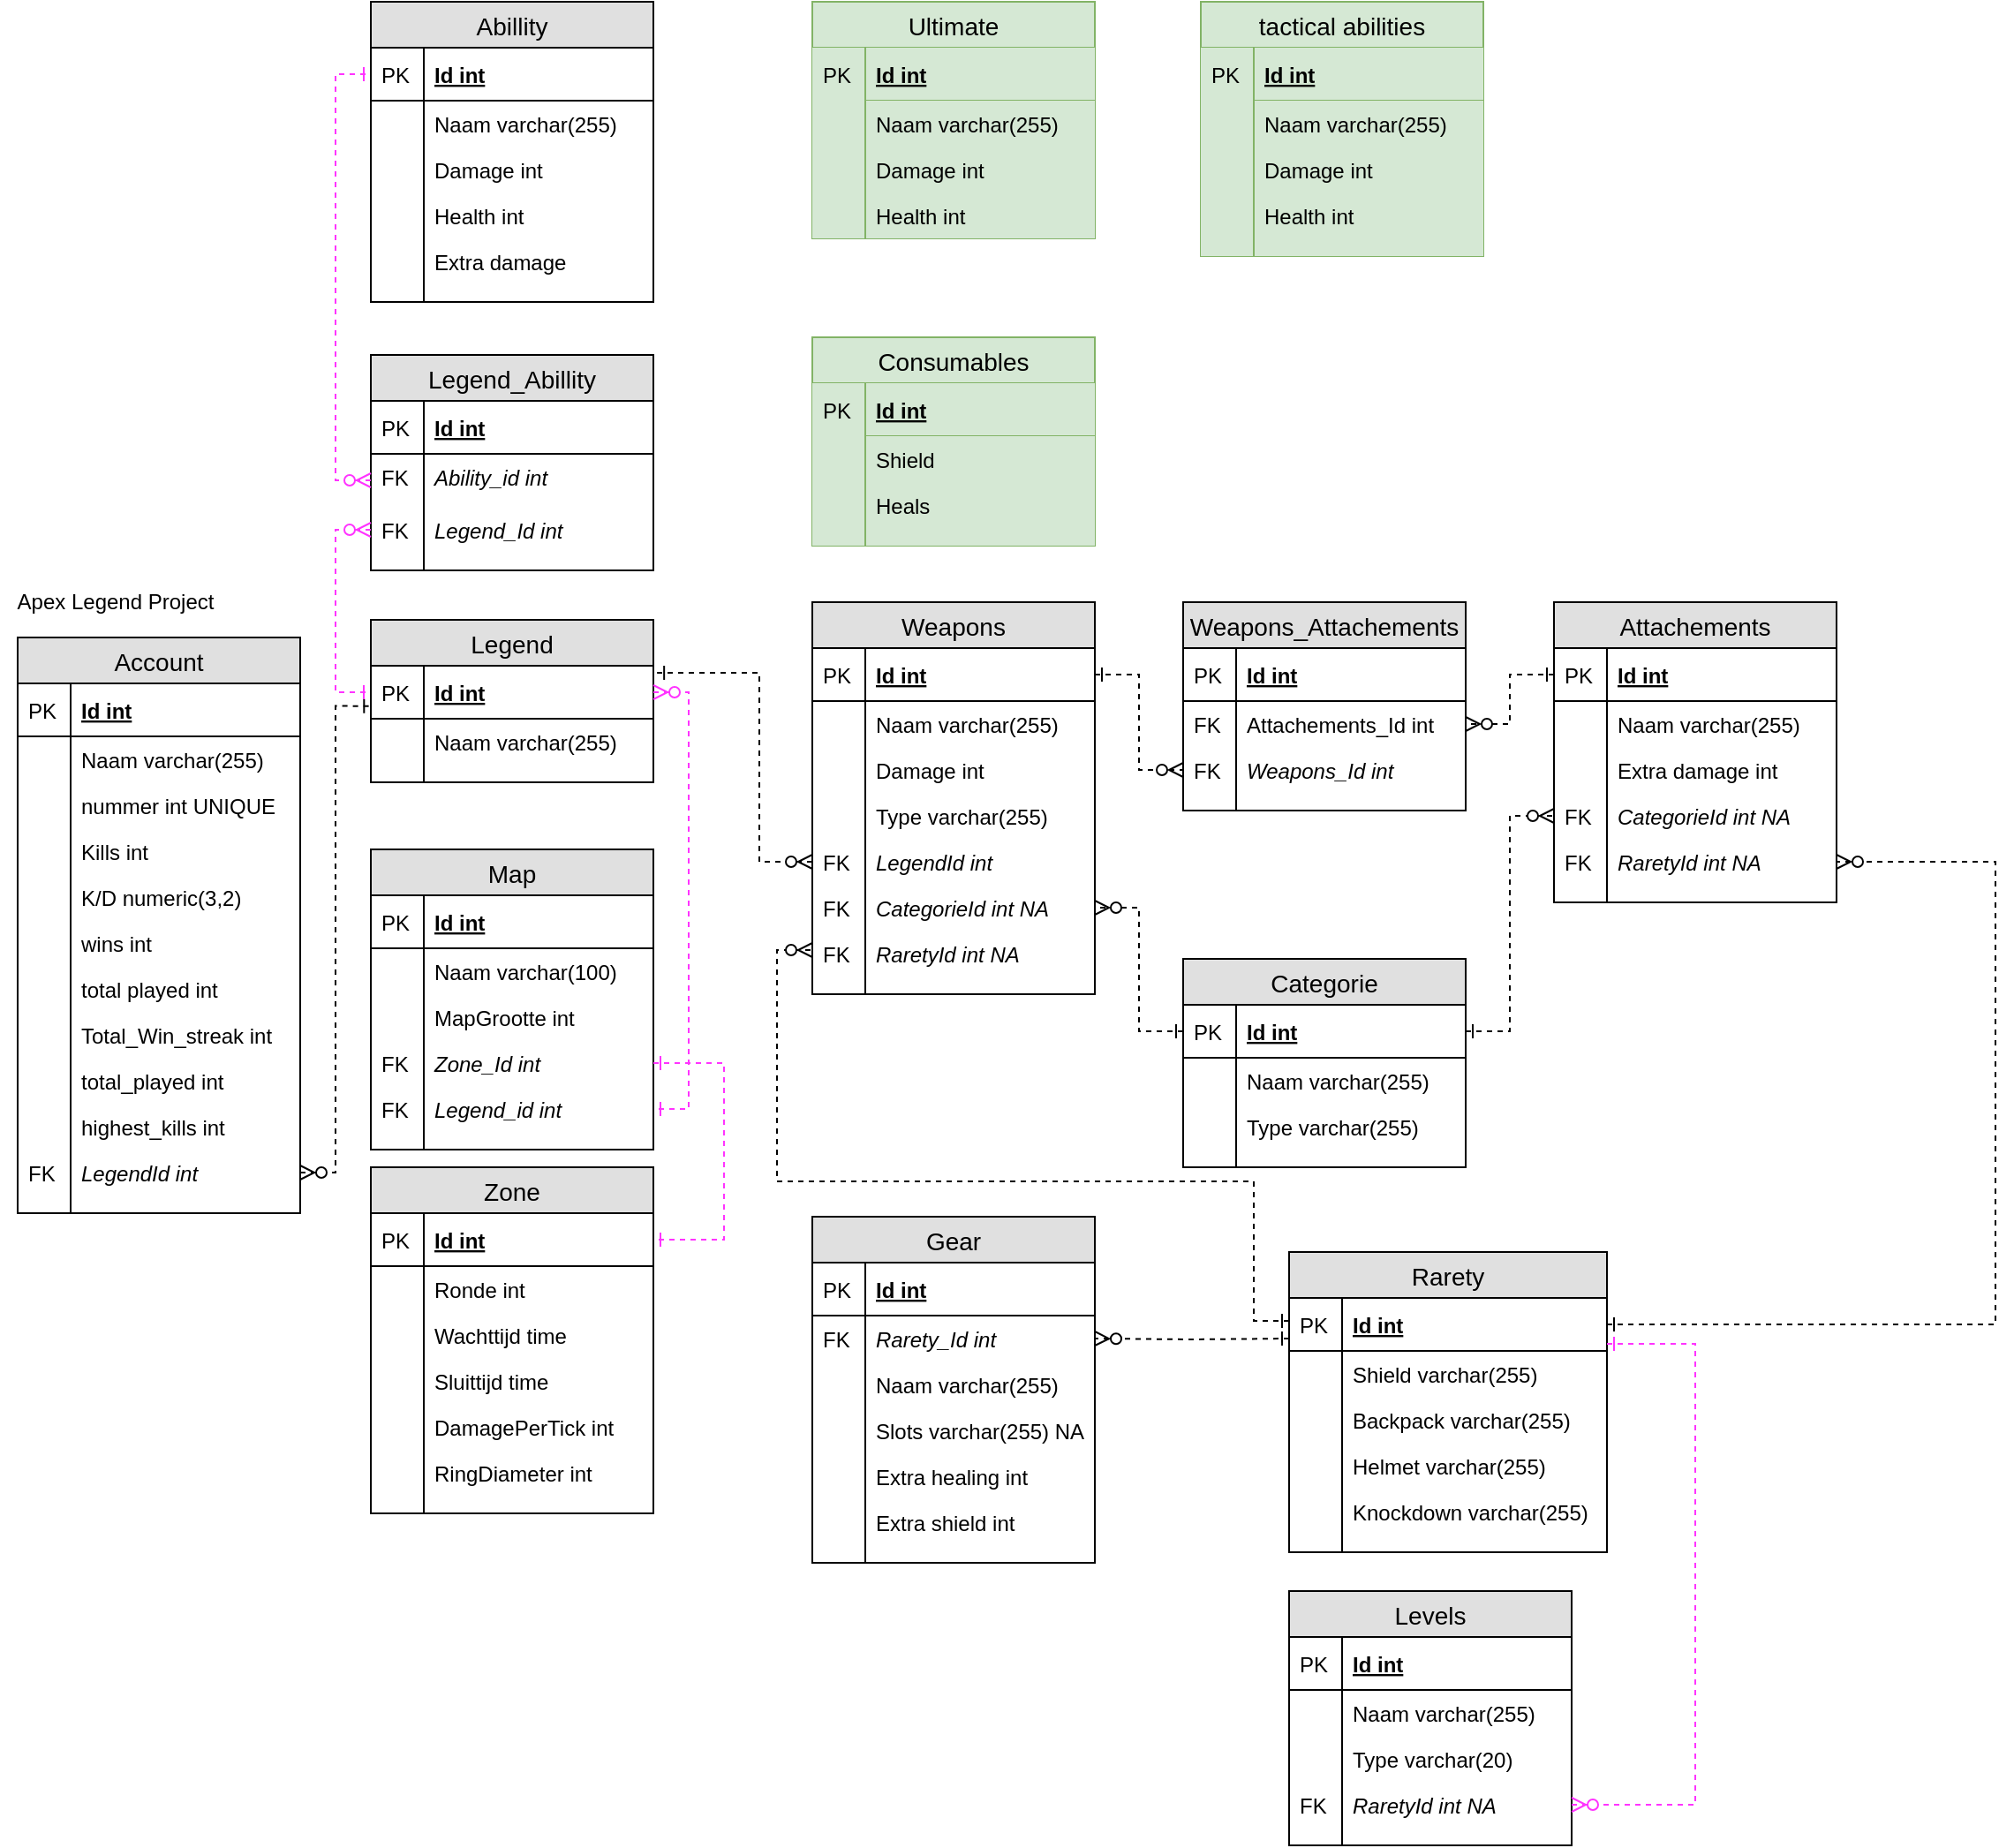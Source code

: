 <mxfile version="12.8.1" type="github">
  <diagram id="6MltNHvPeJX1AUO1l0Ut" name="Page-1">
    <mxGraphModel dx="1547" dy="1194" grid="1" gridSize="10" guides="1" tooltips="1" connect="1" arrows="1" fold="1" page="0" pageScale="1" pageWidth="4681" pageHeight="3300" background="none" math="0" shadow="0">
      <root>
        <mxCell id="0" />
        <mxCell id="1" parent="0" />
        <mxCell id="c4_97mStGb--5_vAVuXq-23" value="Apex Legend Project" style="text;html=1;align=center;verticalAlign=middle;resizable=0;points=[];autosize=1;" parent="1" vertex="1">
          <mxGeometry y="10" width="130" height="20" as="geometry" />
        </mxCell>
        <mxCell id="55jw7Uaf-giDHCPtGI0k-100" value="" style="edgeStyle=orthogonalEdgeStyle;rounded=0;orthogonalLoop=1;jettySize=auto;html=1;exitX=1;exitY=0.5;exitDx=0;exitDy=0;entryX=0.001;entryY=0.761;entryDx=0;entryDy=0;startArrow=ERzeroToMany;startFill=1;endArrow=ERone;endFill=0;dashed=1;entryPerimeter=0;" edge="1" parent="1" source="55jw7Uaf-giDHCPtGI0k-73" target="55jw7Uaf-giDHCPtGI0k-2">
          <mxGeometry relative="1" as="geometry">
            <mxPoint x="250" y="203" as="targetPoint" />
          </mxGeometry>
        </mxCell>
        <mxCell id="c4_97mStGb--5_vAVuXq-24" value="Account" style="swimlane;fontStyle=0;childLayout=stackLayout;horizontal=1;startSize=26;fillColor=#e0e0e0;horizontalStack=0;resizeParent=1;resizeParentMax=0;resizeLast=0;collapsible=1;marginBottom=0;swimlaneFillColor=#ffffff;align=center;fontSize=14;" parent="1" vertex="1">
          <mxGeometry x="10" y="40" width="160" height="326" as="geometry" />
        </mxCell>
        <mxCell id="c4_97mStGb--5_vAVuXq-25" value="Id int " style="shape=partialRectangle;top=0;left=0;right=0;bottom=1;align=left;verticalAlign=middle;fillColor=none;spacingLeft=34;spacingRight=4;overflow=hidden;rotatable=0;points=[[0,0.5],[1,0.5]];portConstraint=eastwest;dropTarget=0;fontStyle=5;fontSize=12;" parent="c4_97mStGb--5_vAVuXq-24" vertex="1">
          <mxGeometry y="26" width="160" height="30" as="geometry" />
        </mxCell>
        <mxCell id="c4_97mStGb--5_vAVuXq-26" value="PK" style="shape=partialRectangle;top=0;left=0;bottom=0;fillColor=none;align=left;verticalAlign=middle;spacingLeft=4;spacingRight=4;overflow=hidden;rotatable=0;points=[];portConstraint=eastwest;part=1;fontSize=12;" parent="c4_97mStGb--5_vAVuXq-25" vertex="1" connectable="0">
          <mxGeometry width="30" height="30" as="geometry" />
        </mxCell>
        <mxCell id="c4_97mStGb--5_vAVuXq-27" value="Naam varchar(255)" style="shape=partialRectangle;top=0;left=0;right=0;bottom=0;align=left;verticalAlign=top;fillColor=none;spacingLeft=34;spacingRight=4;overflow=hidden;rotatable=0;points=[[0,0.5],[1,0.5]];portConstraint=eastwest;dropTarget=0;fontSize=12;" parent="c4_97mStGb--5_vAVuXq-24" vertex="1">
          <mxGeometry y="56" width="160" height="26" as="geometry" />
        </mxCell>
        <mxCell id="c4_97mStGb--5_vAVuXq-28" value="" style="shape=partialRectangle;top=0;left=0;bottom=0;fillColor=none;align=left;verticalAlign=top;spacingLeft=4;spacingRight=4;overflow=hidden;rotatable=0;points=[];portConstraint=eastwest;part=1;fontSize=12;" parent="c4_97mStGb--5_vAVuXq-27" vertex="1" connectable="0">
          <mxGeometry width="30" height="26" as="geometry" />
        </mxCell>
        <mxCell id="c4_97mStGb--5_vAVuXq-29" value="nummer int UNIQUE" style="shape=partialRectangle;top=0;left=0;right=0;bottom=0;align=left;verticalAlign=top;fillColor=none;spacingLeft=34;spacingRight=4;overflow=hidden;rotatable=0;points=[[0,0.5],[1,0.5]];portConstraint=eastwest;dropTarget=0;fontSize=12;" parent="c4_97mStGb--5_vAVuXq-24" vertex="1">
          <mxGeometry y="82" width="160" height="26" as="geometry" />
        </mxCell>
        <mxCell id="c4_97mStGb--5_vAVuXq-30" value="" style="shape=partialRectangle;top=0;left=0;bottom=0;fillColor=none;align=left;verticalAlign=top;spacingLeft=4;spacingRight=4;overflow=hidden;rotatable=0;points=[];portConstraint=eastwest;part=1;fontSize=12;" parent="c4_97mStGb--5_vAVuXq-29" vertex="1" connectable="0">
          <mxGeometry width="30" height="26" as="geometry" />
        </mxCell>
        <mxCell id="c4_97mStGb--5_vAVuXq-35" value="Kills int" style="shape=partialRectangle;top=0;left=0;right=0;bottom=0;align=left;verticalAlign=top;fillColor=none;spacingLeft=34;spacingRight=4;overflow=hidden;rotatable=0;points=[[0,0.5],[1,0.5]];portConstraint=eastwest;dropTarget=0;fontSize=12;" parent="c4_97mStGb--5_vAVuXq-24" vertex="1">
          <mxGeometry y="108" width="160" height="26" as="geometry" />
        </mxCell>
        <mxCell id="c4_97mStGb--5_vAVuXq-36" value="" style="shape=partialRectangle;top=0;left=0;bottom=0;fillColor=none;align=left;verticalAlign=top;spacingLeft=4;spacingRight=4;overflow=hidden;rotatable=0;points=[];portConstraint=eastwest;part=1;fontSize=12;" parent="c4_97mStGb--5_vAVuXq-35" vertex="1" connectable="0">
          <mxGeometry width="30" height="26" as="geometry" />
        </mxCell>
        <mxCell id="c4_97mStGb--5_vAVuXq-37" value="K/D numeric(3,2)" style="shape=partialRectangle;top=0;left=0;right=0;bottom=0;align=left;verticalAlign=top;fillColor=none;spacingLeft=34;spacingRight=4;overflow=hidden;rotatable=0;points=[[0,0.5],[1,0.5]];portConstraint=eastwest;dropTarget=0;fontSize=12;" parent="c4_97mStGb--5_vAVuXq-24" vertex="1">
          <mxGeometry y="134" width="160" height="26" as="geometry" />
        </mxCell>
        <mxCell id="c4_97mStGb--5_vAVuXq-38" value="" style="shape=partialRectangle;top=0;left=0;bottom=0;fillColor=none;align=left;verticalAlign=top;spacingLeft=4;spacingRight=4;overflow=hidden;rotatable=0;points=[];portConstraint=eastwest;part=1;fontSize=12;" parent="c4_97mStGb--5_vAVuXq-37" vertex="1" connectable="0">
          <mxGeometry width="30" height="26" as="geometry" />
        </mxCell>
        <mxCell id="c4_97mStGb--5_vAVuXq-39" value="wins int" style="shape=partialRectangle;top=0;left=0;right=0;bottom=0;align=left;verticalAlign=top;fillColor=none;spacingLeft=34;spacingRight=4;overflow=hidden;rotatable=0;points=[[0,0.5],[1,0.5]];portConstraint=eastwest;dropTarget=0;fontSize=12;" parent="c4_97mStGb--5_vAVuXq-24" vertex="1">
          <mxGeometry y="160" width="160" height="26" as="geometry" />
        </mxCell>
        <mxCell id="c4_97mStGb--5_vAVuXq-40" value="" style="shape=partialRectangle;top=0;left=0;bottom=0;fillColor=none;align=left;verticalAlign=top;spacingLeft=4;spacingRight=4;overflow=hidden;rotatable=0;points=[];portConstraint=eastwest;part=1;fontSize=12;" parent="c4_97mStGb--5_vAVuXq-39" vertex="1" connectable="0">
          <mxGeometry width="30" height="26" as="geometry" />
        </mxCell>
        <mxCell id="c4_97mStGb--5_vAVuXq-41" value="total played int" style="shape=partialRectangle;top=0;left=0;right=0;bottom=0;align=left;verticalAlign=top;fillColor=none;spacingLeft=34;spacingRight=4;overflow=hidden;rotatable=0;points=[[0,0.5],[1,0.5]];portConstraint=eastwest;dropTarget=0;fontSize=12;" parent="c4_97mStGb--5_vAVuXq-24" vertex="1">
          <mxGeometry y="186" width="160" height="26" as="geometry" />
        </mxCell>
        <mxCell id="c4_97mStGb--5_vAVuXq-42" value="" style="shape=partialRectangle;top=0;left=0;bottom=0;fillColor=none;align=left;verticalAlign=top;spacingLeft=4;spacingRight=4;overflow=hidden;rotatable=0;points=[];portConstraint=eastwest;part=1;fontSize=12;" parent="c4_97mStGb--5_vAVuXq-41" vertex="1" connectable="0">
          <mxGeometry width="30" height="26" as="geometry" />
        </mxCell>
        <mxCell id="c4_97mStGb--5_vAVuXq-43" value="Total_Win_streak int" style="shape=partialRectangle;top=0;left=0;right=0;bottom=0;align=left;verticalAlign=top;fillColor=none;spacingLeft=34;spacingRight=4;overflow=hidden;rotatable=0;points=[[0,0.5],[1,0.5]];portConstraint=eastwest;dropTarget=0;fontSize=12;" parent="c4_97mStGb--5_vAVuXq-24" vertex="1">
          <mxGeometry y="212" width="160" height="26" as="geometry" />
        </mxCell>
        <mxCell id="c4_97mStGb--5_vAVuXq-44" value="" style="shape=partialRectangle;top=0;left=0;bottom=0;fillColor=none;align=left;verticalAlign=top;spacingLeft=4;spacingRight=4;overflow=hidden;rotatable=0;points=[];portConstraint=eastwest;part=1;fontSize=12;" parent="c4_97mStGb--5_vAVuXq-43" vertex="1" connectable="0">
          <mxGeometry width="30" height="26" as="geometry" />
        </mxCell>
        <mxCell id="c4_97mStGb--5_vAVuXq-45" value="total_played int" style="shape=partialRectangle;top=0;left=0;right=0;bottom=0;align=left;verticalAlign=top;fillColor=none;spacingLeft=34;spacingRight=4;overflow=hidden;rotatable=0;points=[[0,0.5],[1,0.5]];portConstraint=eastwest;dropTarget=0;fontSize=12;" parent="c4_97mStGb--5_vAVuXq-24" vertex="1">
          <mxGeometry y="238" width="160" height="26" as="geometry" />
        </mxCell>
        <mxCell id="c4_97mStGb--5_vAVuXq-46" value="" style="shape=partialRectangle;top=0;left=0;bottom=0;fillColor=none;align=left;verticalAlign=top;spacingLeft=4;spacingRight=4;overflow=hidden;rotatable=0;points=[];portConstraint=eastwest;part=1;fontSize=12;" parent="c4_97mStGb--5_vAVuXq-45" vertex="1" connectable="0">
          <mxGeometry width="30" height="26" as="geometry" />
        </mxCell>
        <mxCell id="c4_97mStGb--5_vAVuXq-47" value="highest_kills int" style="shape=partialRectangle;top=0;left=0;right=0;bottom=0;align=left;verticalAlign=top;fillColor=none;spacingLeft=34;spacingRight=4;overflow=hidden;rotatable=0;points=[[0,0.5],[1,0.5]];portConstraint=eastwest;dropTarget=0;fontSize=12;" parent="c4_97mStGb--5_vAVuXq-24" vertex="1">
          <mxGeometry y="264" width="160" height="26" as="geometry" />
        </mxCell>
        <mxCell id="c4_97mStGb--5_vAVuXq-48" value="" style="shape=partialRectangle;top=0;left=0;bottom=0;fillColor=none;align=left;verticalAlign=top;spacingLeft=4;spacingRight=4;overflow=hidden;rotatable=0;points=[];portConstraint=eastwest;part=1;fontSize=12;" parent="c4_97mStGb--5_vAVuXq-47" vertex="1" connectable="0">
          <mxGeometry width="30" height="26" as="geometry" />
        </mxCell>
        <mxCell id="55jw7Uaf-giDHCPtGI0k-73" value="LegendId int" style="shape=partialRectangle;top=0;left=0;right=0;bottom=0;align=left;verticalAlign=top;fillColor=none;spacingLeft=34;spacingRight=4;overflow=hidden;rotatable=0;points=[[0,0.5],[1,0.5]];portConstraint=eastwest;dropTarget=0;fontSize=12;fontStyle=2" vertex="1" parent="c4_97mStGb--5_vAVuXq-24">
          <mxGeometry y="290" width="160" height="26" as="geometry" />
        </mxCell>
        <mxCell id="55jw7Uaf-giDHCPtGI0k-74" value="FK" style="shape=partialRectangle;top=0;left=0;bottom=0;fillColor=none;align=left;verticalAlign=top;spacingLeft=4;spacingRight=4;overflow=hidden;rotatable=0;points=[];portConstraint=eastwest;part=1;fontSize=12;" vertex="1" connectable="0" parent="55jw7Uaf-giDHCPtGI0k-73">
          <mxGeometry width="30" height="26" as="geometry" />
        </mxCell>
        <mxCell id="c4_97mStGb--5_vAVuXq-33" value="" style="shape=partialRectangle;top=0;left=0;right=0;bottom=0;align=left;verticalAlign=top;fillColor=none;spacingLeft=34;spacingRight=4;overflow=hidden;rotatable=0;points=[[0,0.5],[1,0.5]];portConstraint=eastwest;dropTarget=0;fontSize=12;" parent="c4_97mStGb--5_vAVuXq-24" vertex="1">
          <mxGeometry y="316" width="160" height="10" as="geometry" />
        </mxCell>
        <mxCell id="c4_97mStGb--5_vAVuXq-34" value="" style="shape=partialRectangle;top=0;left=0;bottom=0;fillColor=none;align=left;verticalAlign=top;spacingLeft=4;spacingRight=4;overflow=hidden;rotatable=0;points=[];portConstraint=eastwest;part=1;fontSize=12;" parent="c4_97mStGb--5_vAVuXq-33" vertex="1" connectable="0">
          <mxGeometry width="30" height="10" as="geometry" />
        </mxCell>
        <mxCell id="55jw7Uaf-giDHCPtGI0k-102" value="Rarety" style="swimlane;fontStyle=0;childLayout=stackLayout;horizontal=1;startSize=26;fillColor=#e0e0e0;horizontalStack=0;resizeParent=1;resizeParentMax=0;resizeLast=0;collapsible=1;marginBottom=0;swimlaneFillColor=#ffffff;align=center;fontSize=14;" vertex="1" parent="1">
          <mxGeometry x="730" y="388" width="180" height="170" as="geometry" />
        </mxCell>
        <mxCell id="55jw7Uaf-giDHCPtGI0k-103" value="Id int " style="shape=partialRectangle;top=0;left=0;right=0;bottom=1;align=left;verticalAlign=middle;fillColor=none;spacingLeft=34;spacingRight=4;overflow=hidden;rotatable=0;points=[[0,0.5],[1,0.5]];portConstraint=eastwest;dropTarget=0;fontStyle=5;fontSize=12;" vertex="1" parent="55jw7Uaf-giDHCPtGI0k-102">
          <mxGeometry y="26" width="180" height="30" as="geometry" />
        </mxCell>
        <mxCell id="55jw7Uaf-giDHCPtGI0k-104" value="PK" style="shape=partialRectangle;top=0;left=0;bottom=0;fillColor=none;align=left;verticalAlign=middle;spacingLeft=4;spacingRight=4;overflow=hidden;rotatable=0;points=[];portConstraint=eastwest;part=1;fontSize=12;" vertex="1" connectable="0" parent="55jw7Uaf-giDHCPtGI0k-103">
          <mxGeometry width="30" height="30" as="geometry" />
        </mxCell>
        <mxCell id="55jw7Uaf-giDHCPtGI0k-107" value="Shield varchar(255)" style="shape=partialRectangle;top=0;left=0;right=0;bottom=0;align=left;verticalAlign=top;fillColor=none;spacingLeft=34;spacingRight=4;overflow=hidden;rotatable=0;points=[[0,0.5],[1,0.5]];portConstraint=eastwest;dropTarget=0;fontSize=12;" vertex="1" parent="55jw7Uaf-giDHCPtGI0k-102">
          <mxGeometry y="56" width="180" height="26" as="geometry" />
        </mxCell>
        <mxCell id="55jw7Uaf-giDHCPtGI0k-108" value="" style="shape=partialRectangle;top=0;left=0;bottom=0;fillColor=none;align=left;verticalAlign=top;spacingLeft=4;spacingRight=4;overflow=hidden;rotatable=0;points=[];portConstraint=eastwest;part=1;fontSize=12;" vertex="1" connectable="0" parent="55jw7Uaf-giDHCPtGI0k-107">
          <mxGeometry width="30" height="26" as="geometry" />
        </mxCell>
        <mxCell id="55jw7Uaf-giDHCPtGI0k-109" value="Backpack varchar(255)" style="shape=partialRectangle;top=0;left=0;right=0;bottom=0;align=left;verticalAlign=top;fillColor=none;spacingLeft=34;spacingRight=4;overflow=hidden;rotatable=0;points=[[0,0.5],[1,0.5]];portConstraint=eastwest;dropTarget=0;fontSize=12;" vertex="1" parent="55jw7Uaf-giDHCPtGI0k-102">
          <mxGeometry y="82" width="180" height="26" as="geometry" />
        </mxCell>
        <mxCell id="55jw7Uaf-giDHCPtGI0k-110" value="" style="shape=partialRectangle;top=0;left=0;bottom=0;fillColor=none;align=left;verticalAlign=top;spacingLeft=4;spacingRight=4;overflow=hidden;rotatable=0;points=[];portConstraint=eastwest;part=1;fontSize=12;" vertex="1" connectable="0" parent="55jw7Uaf-giDHCPtGI0k-109">
          <mxGeometry width="30" height="26" as="geometry" />
        </mxCell>
        <mxCell id="55jw7Uaf-giDHCPtGI0k-111" value="Helmet varchar(255)" style="shape=partialRectangle;top=0;left=0;right=0;bottom=0;align=left;verticalAlign=top;fillColor=none;spacingLeft=34;spacingRight=4;overflow=hidden;rotatable=0;points=[[0,0.5],[1,0.5]];portConstraint=eastwest;dropTarget=0;fontSize=12;" vertex="1" parent="55jw7Uaf-giDHCPtGI0k-102">
          <mxGeometry y="108" width="180" height="26" as="geometry" />
        </mxCell>
        <mxCell id="55jw7Uaf-giDHCPtGI0k-112" value="" style="shape=partialRectangle;top=0;left=0;bottom=0;fillColor=none;align=left;verticalAlign=top;spacingLeft=4;spacingRight=4;overflow=hidden;rotatable=0;points=[];portConstraint=eastwest;part=1;fontSize=12;" vertex="1" connectable="0" parent="55jw7Uaf-giDHCPtGI0k-111">
          <mxGeometry width="30" height="26" as="geometry" />
        </mxCell>
        <mxCell id="55jw7Uaf-giDHCPtGI0k-113" value="Knockdown varchar(255)" style="shape=partialRectangle;top=0;left=0;right=0;bottom=0;align=left;verticalAlign=top;fillColor=none;spacingLeft=34;spacingRight=4;overflow=hidden;rotatable=0;points=[[0,0.5],[1,0.5]];portConstraint=eastwest;dropTarget=0;fontSize=12;" vertex="1" parent="55jw7Uaf-giDHCPtGI0k-102">
          <mxGeometry y="134" width="180" height="26" as="geometry" />
        </mxCell>
        <mxCell id="55jw7Uaf-giDHCPtGI0k-114" value="" style="shape=partialRectangle;top=0;left=0;bottom=0;fillColor=none;align=left;verticalAlign=top;spacingLeft=4;spacingRight=4;overflow=hidden;rotatable=0;points=[];portConstraint=eastwest;part=1;fontSize=12;" vertex="1" connectable="0" parent="55jw7Uaf-giDHCPtGI0k-113">
          <mxGeometry width="30" height="26" as="geometry" />
        </mxCell>
        <mxCell id="55jw7Uaf-giDHCPtGI0k-125" value="" style="shape=partialRectangle;top=0;left=0;right=0;bottom=0;align=left;verticalAlign=top;fillColor=none;spacingLeft=34;spacingRight=4;overflow=hidden;rotatable=0;points=[[0,0.5],[1,0.5]];portConstraint=eastwest;dropTarget=0;fontSize=12;" vertex="1" parent="55jw7Uaf-giDHCPtGI0k-102">
          <mxGeometry y="160" width="180" height="10" as="geometry" />
        </mxCell>
        <mxCell id="55jw7Uaf-giDHCPtGI0k-126" value="" style="shape=partialRectangle;top=0;left=0;bottom=0;fillColor=none;align=left;verticalAlign=top;spacingLeft=4;spacingRight=4;overflow=hidden;rotatable=0;points=[];portConstraint=eastwest;part=1;fontSize=12;" vertex="1" connectable="0" parent="55jw7Uaf-giDHCPtGI0k-125">
          <mxGeometry width="30" height="10" as="geometry" />
        </mxCell>
        <mxCell id="55jw7Uaf-giDHCPtGI0k-1" value="Legend" style="swimlane;fontStyle=0;childLayout=stackLayout;horizontal=1;startSize=26;fillColor=#e0e0e0;horizontalStack=0;resizeParent=1;resizeParentMax=0;resizeLast=0;collapsible=1;marginBottom=0;swimlaneFillColor=#ffffff;align=center;fontSize=14;" vertex="1" parent="1">
          <mxGeometry x="210" y="30" width="160" height="92" as="geometry" />
        </mxCell>
        <mxCell id="55jw7Uaf-giDHCPtGI0k-2" value="Id int " style="shape=partialRectangle;top=0;left=0;right=0;bottom=1;align=left;verticalAlign=middle;fillColor=none;spacingLeft=34;spacingRight=4;overflow=hidden;rotatable=0;points=[[0,0.5],[1,0.5]];portConstraint=eastwest;dropTarget=0;fontStyle=5;fontSize=12;" vertex="1" parent="55jw7Uaf-giDHCPtGI0k-1">
          <mxGeometry y="26" width="160" height="30" as="geometry" />
        </mxCell>
        <mxCell id="55jw7Uaf-giDHCPtGI0k-3" value="PK" style="shape=partialRectangle;top=0;left=0;bottom=0;fillColor=none;align=left;verticalAlign=middle;spacingLeft=4;spacingRight=4;overflow=hidden;rotatable=0;points=[];portConstraint=eastwest;part=1;fontSize=12;" vertex="1" connectable="0" parent="55jw7Uaf-giDHCPtGI0k-2">
          <mxGeometry width="30" height="30" as="geometry" />
        </mxCell>
        <mxCell id="55jw7Uaf-giDHCPtGI0k-4" value="Naam varchar(255)" style="shape=partialRectangle;top=0;left=0;right=0;bottom=0;align=left;verticalAlign=top;fillColor=none;spacingLeft=34;spacingRight=4;overflow=hidden;rotatable=0;points=[[0,0.5],[1,0.5]];portConstraint=eastwest;dropTarget=0;fontSize=12;" vertex="1" parent="55jw7Uaf-giDHCPtGI0k-1">
          <mxGeometry y="56" width="160" height="26" as="geometry" />
        </mxCell>
        <mxCell id="55jw7Uaf-giDHCPtGI0k-5" value="" style="shape=partialRectangle;top=0;left=0;bottom=0;fillColor=none;align=left;verticalAlign=top;spacingLeft=4;spacingRight=4;overflow=hidden;rotatable=0;points=[];portConstraint=eastwest;part=1;fontSize=12;" vertex="1" connectable="0" parent="55jw7Uaf-giDHCPtGI0k-4">
          <mxGeometry width="30" height="26" as="geometry" />
        </mxCell>
        <mxCell id="55jw7Uaf-giDHCPtGI0k-22" value="" style="shape=partialRectangle;top=0;left=0;right=0;bottom=0;align=left;verticalAlign=top;fillColor=none;spacingLeft=34;spacingRight=4;overflow=hidden;rotatable=0;points=[[0,0.5],[1,0.5]];portConstraint=eastwest;dropTarget=0;fontSize=12;" vertex="1" parent="55jw7Uaf-giDHCPtGI0k-1">
          <mxGeometry y="82" width="160" height="10" as="geometry" />
        </mxCell>
        <mxCell id="55jw7Uaf-giDHCPtGI0k-23" value="" style="shape=partialRectangle;top=0;left=0;bottom=0;fillColor=none;align=left;verticalAlign=top;spacingLeft=4;spacingRight=4;overflow=hidden;rotatable=0;points=[];portConstraint=eastwest;part=1;fontSize=12;" vertex="1" connectable="0" parent="55jw7Uaf-giDHCPtGI0k-22">
          <mxGeometry width="30" height="10" as="geometry" />
        </mxCell>
        <mxCell id="55jw7Uaf-giDHCPtGI0k-24" value="Ultimate" style="swimlane;fontStyle=0;childLayout=stackLayout;horizontal=1;startSize=26;fillColor=#d5e8d4;horizontalStack=0;resizeParent=1;resizeParentMax=0;resizeLast=0;collapsible=1;marginBottom=0;swimlaneFillColor=#ffffff;align=center;fontSize=14;strokeColor=#82b366;" vertex="1" parent="1">
          <mxGeometry x="460" y="-320" width="160" height="134" as="geometry" />
        </mxCell>
        <mxCell id="55jw7Uaf-giDHCPtGI0k-25" value="Id int " style="shape=partialRectangle;top=0;left=0;right=0;bottom=1;align=left;verticalAlign=middle;fillColor=#d5e8d4;spacingLeft=34;spacingRight=4;overflow=hidden;rotatable=0;points=[[0,0.5],[1,0.5]];portConstraint=eastwest;dropTarget=0;fontStyle=5;fontSize=12;strokeColor=#82b366;" vertex="1" parent="55jw7Uaf-giDHCPtGI0k-24">
          <mxGeometry y="26" width="160" height="30" as="geometry" />
        </mxCell>
        <mxCell id="55jw7Uaf-giDHCPtGI0k-26" value="PK" style="shape=partialRectangle;top=0;left=0;bottom=0;fillColor=#d5e8d4;align=left;verticalAlign=middle;spacingLeft=4;spacingRight=4;overflow=hidden;rotatable=0;points=[];portConstraint=eastwest;part=1;fontSize=12;strokeColor=#82b366;" vertex="1" connectable="0" parent="55jw7Uaf-giDHCPtGI0k-25">
          <mxGeometry width="30" height="30" as="geometry" />
        </mxCell>
        <mxCell id="55jw7Uaf-giDHCPtGI0k-27" value="Naam varchar(255)" style="shape=partialRectangle;top=0;left=0;right=0;bottom=0;align=left;verticalAlign=top;fillColor=#d5e8d4;spacingLeft=34;spacingRight=4;overflow=hidden;rotatable=0;points=[[0,0.5],[1,0.5]];portConstraint=eastwest;dropTarget=0;fontSize=12;strokeColor=#82b366;" vertex="1" parent="55jw7Uaf-giDHCPtGI0k-24">
          <mxGeometry y="56" width="160" height="26" as="geometry" />
        </mxCell>
        <mxCell id="55jw7Uaf-giDHCPtGI0k-28" value="" style="shape=partialRectangle;top=0;left=0;bottom=0;fillColor=#d5e8d4;align=left;verticalAlign=top;spacingLeft=4;spacingRight=4;overflow=hidden;rotatable=0;points=[];portConstraint=eastwest;part=1;fontSize=12;strokeColor=#82b366;" vertex="1" connectable="0" parent="55jw7Uaf-giDHCPtGI0k-27">
          <mxGeometry width="30" height="26" as="geometry" />
        </mxCell>
        <mxCell id="55jw7Uaf-giDHCPtGI0k-37" value="Damage int" style="shape=partialRectangle;top=0;left=0;right=0;bottom=0;align=left;verticalAlign=top;fillColor=#d5e8d4;spacingLeft=34;spacingRight=4;overflow=hidden;rotatable=0;points=[[0,0.5],[1,0.5]];portConstraint=eastwest;dropTarget=0;fontSize=12;strokeColor=#82b366;" vertex="1" parent="55jw7Uaf-giDHCPtGI0k-24">
          <mxGeometry y="82" width="160" height="26" as="geometry" />
        </mxCell>
        <mxCell id="55jw7Uaf-giDHCPtGI0k-38" value="" style="shape=partialRectangle;top=0;left=0;bottom=0;fillColor=#d5e8d4;align=left;verticalAlign=top;spacingLeft=4;spacingRight=4;overflow=hidden;rotatable=0;points=[];portConstraint=eastwest;part=1;fontSize=12;strokeColor=#82b366;" vertex="1" connectable="0" parent="55jw7Uaf-giDHCPtGI0k-37">
          <mxGeometry width="30" height="26" as="geometry" />
        </mxCell>
        <mxCell id="55jw7Uaf-giDHCPtGI0k-39" value="Health int " style="shape=partialRectangle;top=0;left=0;right=0;bottom=0;align=left;verticalAlign=top;fillColor=#d5e8d4;spacingLeft=34;spacingRight=4;overflow=hidden;rotatable=0;points=[[0,0.5],[1,0.5]];portConstraint=eastwest;dropTarget=0;fontSize=12;strokeColor=#82b366;" vertex="1" parent="55jw7Uaf-giDHCPtGI0k-24">
          <mxGeometry y="108" width="160" height="26" as="geometry" />
        </mxCell>
        <mxCell id="55jw7Uaf-giDHCPtGI0k-40" value="" style="shape=partialRectangle;top=0;left=0;bottom=0;fillColor=#d5e8d4;align=left;verticalAlign=top;spacingLeft=4;spacingRight=4;overflow=hidden;rotatable=0;points=[];portConstraint=eastwest;part=1;fontSize=12;strokeColor=#82b366;" vertex="1" connectable="0" parent="55jw7Uaf-giDHCPtGI0k-39">
          <mxGeometry width="30" height="26" as="geometry" />
        </mxCell>
        <mxCell id="55jw7Uaf-giDHCPtGI0k-47" value="tactical abilities" style="swimlane;fontStyle=0;childLayout=stackLayout;horizontal=1;startSize=26;fillColor=#d5e8d4;horizontalStack=0;resizeParent=1;resizeParentMax=0;resizeLast=0;collapsible=1;marginBottom=0;swimlaneFillColor=#ffffff;align=center;fontSize=14;strokeColor=#82b366;" vertex="1" parent="1">
          <mxGeometry x="680" y="-320" width="160" height="144" as="geometry" />
        </mxCell>
        <mxCell id="55jw7Uaf-giDHCPtGI0k-48" value="Id int " style="shape=partialRectangle;top=0;left=0;right=0;bottom=1;align=left;verticalAlign=middle;fillColor=#d5e8d4;spacingLeft=34;spacingRight=4;overflow=hidden;rotatable=0;points=[[0,0.5],[1,0.5]];portConstraint=eastwest;dropTarget=0;fontStyle=5;fontSize=12;strokeColor=#82b366;" vertex="1" parent="55jw7Uaf-giDHCPtGI0k-47">
          <mxGeometry y="26" width="160" height="30" as="geometry" />
        </mxCell>
        <mxCell id="55jw7Uaf-giDHCPtGI0k-49" value="PK" style="shape=partialRectangle;top=0;left=0;bottom=0;fillColor=#d5e8d4;align=left;verticalAlign=middle;spacingLeft=4;spacingRight=4;overflow=hidden;rotatable=0;points=[];portConstraint=eastwest;part=1;fontSize=12;strokeColor=#82b366;" vertex="1" connectable="0" parent="55jw7Uaf-giDHCPtGI0k-48">
          <mxGeometry width="30" height="30" as="geometry" />
        </mxCell>
        <mxCell id="55jw7Uaf-giDHCPtGI0k-50" value="Naam varchar(255)" style="shape=partialRectangle;top=0;left=0;right=0;bottom=0;align=left;verticalAlign=top;fillColor=#d5e8d4;spacingLeft=34;spacingRight=4;overflow=hidden;rotatable=0;points=[[0,0.5],[1,0.5]];portConstraint=eastwest;dropTarget=0;fontSize=12;strokeColor=#82b366;" vertex="1" parent="55jw7Uaf-giDHCPtGI0k-47">
          <mxGeometry y="56" width="160" height="26" as="geometry" />
        </mxCell>
        <mxCell id="55jw7Uaf-giDHCPtGI0k-51" value="" style="shape=partialRectangle;top=0;left=0;bottom=0;fillColor=#d5e8d4;align=left;verticalAlign=top;spacingLeft=4;spacingRight=4;overflow=hidden;rotatable=0;points=[];portConstraint=eastwest;part=1;fontSize=12;strokeColor=#82b366;" vertex="1" connectable="0" parent="55jw7Uaf-giDHCPtGI0k-50">
          <mxGeometry width="30" height="26" as="geometry" />
        </mxCell>
        <mxCell id="55jw7Uaf-giDHCPtGI0k-52" value="Damage int " style="shape=partialRectangle;top=0;left=0;right=0;bottom=0;align=left;verticalAlign=top;fillColor=#d5e8d4;spacingLeft=34;spacingRight=4;overflow=hidden;rotatable=0;points=[[0,0.5],[1,0.5]];portConstraint=eastwest;dropTarget=0;fontSize=12;strokeColor=#82b366;" vertex="1" parent="55jw7Uaf-giDHCPtGI0k-47">
          <mxGeometry y="82" width="160" height="26" as="geometry" />
        </mxCell>
        <mxCell id="55jw7Uaf-giDHCPtGI0k-53" value="" style="shape=partialRectangle;top=0;left=0;bottom=0;fillColor=#d5e8d4;align=left;verticalAlign=top;spacingLeft=4;spacingRight=4;overflow=hidden;rotatable=0;points=[];portConstraint=eastwest;part=1;fontSize=12;strokeColor=#82b366;" vertex="1" connectable="0" parent="55jw7Uaf-giDHCPtGI0k-52">
          <mxGeometry width="30" height="26" as="geometry" />
        </mxCell>
        <mxCell id="55jw7Uaf-giDHCPtGI0k-70" value="Health int" style="shape=partialRectangle;top=0;left=0;right=0;bottom=0;align=left;verticalAlign=top;fillColor=#d5e8d4;spacingLeft=34;spacingRight=4;overflow=hidden;rotatable=0;points=[[0,0.5],[1,0.5]];portConstraint=eastwest;dropTarget=0;fontSize=12;strokeColor=#82b366;" vertex="1" parent="55jw7Uaf-giDHCPtGI0k-47">
          <mxGeometry y="108" width="160" height="26" as="geometry" />
        </mxCell>
        <mxCell id="55jw7Uaf-giDHCPtGI0k-71" value="" style="shape=partialRectangle;top=0;left=0;bottom=0;fillColor=#d5e8d4;align=left;verticalAlign=top;spacingLeft=4;spacingRight=4;overflow=hidden;rotatable=0;points=[];portConstraint=eastwest;part=1;fontSize=12;strokeColor=#82b366;" vertex="1" connectable="0" parent="55jw7Uaf-giDHCPtGI0k-70">
          <mxGeometry width="30" height="26" as="geometry" />
        </mxCell>
        <mxCell id="55jw7Uaf-giDHCPtGI0k-68" value="" style="shape=partialRectangle;top=0;left=0;right=0;bottom=0;align=left;verticalAlign=top;fillColor=#d5e8d4;spacingLeft=34;spacingRight=4;overflow=hidden;rotatable=0;points=[[0,0.5],[1,0.5]];portConstraint=eastwest;dropTarget=0;fontSize=12;strokeColor=#82b366;" vertex="1" parent="55jw7Uaf-giDHCPtGI0k-47">
          <mxGeometry y="134" width="160" height="10" as="geometry" />
        </mxCell>
        <mxCell id="55jw7Uaf-giDHCPtGI0k-69" value="" style="shape=partialRectangle;top=0;left=0;bottom=0;fillColor=#d5e8d4;align=left;verticalAlign=top;spacingLeft=4;spacingRight=4;overflow=hidden;rotatable=0;points=[];portConstraint=eastwest;part=1;fontSize=12;strokeColor=#82b366;" vertex="1" connectable="0" parent="55jw7Uaf-giDHCPtGI0k-68">
          <mxGeometry width="30" height="10" as="geometry" />
        </mxCell>
        <mxCell id="55jw7Uaf-giDHCPtGI0k-155" value="" style="edgeStyle=orthogonalEdgeStyle;rounded=0;orthogonalLoop=1;jettySize=auto;html=1;dashed=1;startArrow=ERzeroToMany;startFill=1;endArrow=ERone;endFill=0;entryX=1.013;entryY=0.133;entryDx=0;entryDy=0;exitX=0;exitY=0.5;exitDx=0;exitDy=0;entryPerimeter=0;" edge="1" parent="1" source="55jw7Uaf-giDHCPtGI0k-140" target="55jw7Uaf-giDHCPtGI0k-2">
          <mxGeometry relative="1" as="geometry">
            <mxPoint x="380" y="115" as="targetPoint" />
            <Array as="points">
              <mxPoint x="430" y="167" />
              <mxPoint x="430" y="60" />
            </Array>
          </mxGeometry>
        </mxCell>
        <mxCell id="55jw7Uaf-giDHCPtGI0k-127" value="Weapons" style="swimlane;fontStyle=0;childLayout=stackLayout;horizontal=1;startSize=26;fillColor=#e0e0e0;horizontalStack=0;resizeParent=1;resizeParentMax=0;resizeLast=0;collapsible=1;marginBottom=0;swimlaneFillColor=#ffffff;align=center;fontSize=14;" vertex="1" parent="1">
          <mxGeometry x="460" y="20" width="160" height="222" as="geometry" />
        </mxCell>
        <mxCell id="55jw7Uaf-giDHCPtGI0k-128" value="Id int " style="shape=partialRectangle;top=0;left=0;right=0;bottom=1;align=left;verticalAlign=middle;fillColor=none;spacingLeft=34;spacingRight=4;overflow=hidden;rotatable=0;points=[[0,0.5],[1,0.5]];portConstraint=eastwest;dropTarget=0;fontStyle=5;fontSize=12;" vertex="1" parent="55jw7Uaf-giDHCPtGI0k-127">
          <mxGeometry y="26" width="160" height="30" as="geometry" />
        </mxCell>
        <mxCell id="55jw7Uaf-giDHCPtGI0k-129" value="PK" style="shape=partialRectangle;top=0;left=0;bottom=0;fillColor=none;align=left;verticalAlign=middle;spacingLeft=4;spacingRight=4;overflow=hidden;rotatable=0;points=[];portConstraint=eastwest;part=1;fontSize=12;" vertex="1" connectable="0" parent="55jw7Uaf-giDHCPtGI0k-128">
          <mxGeometry width="30" height="30" as="geometry" />
        </mxCell>
        <mxCell id="55jw7Uaf-giDHCPtGI0k-130" value="Naam varchar(255)" style="shape=partialRectangle;top=0;left=0;right=0;bottom=0;align=left;verticalAlign=top;fillColor=none;spacingLeft=34;spacingRight=4;overflow=hidden;rotatable=0;points=[[0,0.5],[1,0.5]];portConstraint=eastwest;dropTarget=0;fontSize=12;" vertex="1" parent="55jw7Uaf-giDHCPtGI0k-127">
          <mxGeometry y="56" width="160" height="26" as="geometry" />
        </mxCell>
        <mxCell id="55jw7Uaf-giDHCPtGI0k-131" value="" style="shape=partialRectangle;top=0;left=0;bottom=0;fillColor=none;align=left;verticalAlign=top;spacingLeft=4;spacingRight=4;overflow=hidden;rotatable=0;points=[];portConstraint=eastwest;part=1;fontSize=12;" vertex="1" connectable="0" parent="55jw7Uaf-giDHCPtGI0k-130">
          <mxGeometry width="30" height="26" as="geometry" />
        </mxCell>
        <mxCell id="55jw7Uaf-giDHCPtGI0k-132" value="Damage int " style="shape=partialRectangle;top=0;left=0;right=0;bottom=0;align=left;verticalAlign=top;fillColor=none;spacingLeft=34;spacingRight=4;overflow=hidden;rotatable=0;points=[[0,0.5],[1,0.5]];portConstraint=eastwest;dropTarget=0;fontSize=12;" vertex="1" parent="55jw7Uaf-giDHCPtGI0k-127">
          <mxGeometry y="82" width="160" height="26" as="geometry" />
        </mxCell>
        <mxCell id="55jw7Uaf-giDHCPtGI0k-133" value="" style="shape=partialRectangle;top=0;left=0;bottom=0;fillColor=none;align=left;verticalAlign=top;spacingLeft=4;spacingRight=4;overflow=hidden;rotatable=0;points=[];portConstraint=eastwest;part=1;fontSize=12;" vertex="1" connectable="0" parent="55jw7Uaf-giDHCPtGI0k-132">
          <mxGeometry width="30" height="26" as="geometry" />
        </mxCell>
        <mxCell id="55jw7Uaf-giDHCPtGI0k-134" value="Type varchar(255)" style="shape=partialRectangle;top=0;left=0;right=0;bottom=0;align=left;verticalAlign=top;fillColor=none;spacingLeft=34;spacingRight=4;overflow=hidden;rotatable=0;points=[[0,0.5],[1,0.5]];portConstraint=eastwest;dropTarget=0;fontSize=12;" vertex="1" parent="55jw7Uaf-giDHCPtGI0k-127">
          <mxGeometry y="108" width="160" height="26" as="geometry" />
        </mxCell>
        <mxCell id="55jw7Uaf-giDHCPtGI0k-135" value="" style="shape=partialRectangle;top=0;left=0;bottom=0;fillColor=none;align=left;verticalAlign=top;spacingLeft=4;spacingRight=4;overflow=hidden;rotatable=0;points=[];portConstraint=eastwest;part=1;fontSize=12;" vertex="1" connectable="0" parent="55jw7Uaf-giDHCPtGI0k-134">
          <mxGeometry width="30" height="26" as="geometry" />
        </mxCell>
        <mxCell id="55jw7Uaf-giDHCPtGI0k-140" value="LegendId int" style="shape=partialRectangle;top=0;left=0;right=0;bottom=0;align=left;verticalAlign=top;fillColor=none;spacingLeft=34;spacingRight=4;overflow=hidden;rotatable=0;points=[[0,0.5],[1,0.5]];portConstraint=eastwest;dropTarget=0;fontSize=12;fontStyle=2" vertex="1" parent="55jw7Uaf-giDHCPtGI0k-127">
          <mxGeometry y="134" width="160" height="26" as="geometry" />
        </mxCell>
        <mxCell id="55jw7Uaf-giDHCPtGI0k-141" value="FK" style="shape=partialRectangle;top=0;left=0;bottom=0;fillColor=none;align=left;verticalAlign=top;spacingLeft=4;spacingRight=4;overflow=hidden;rotatable=0;points=[];portConstraint=eastwest;part=1;fontSize=12;" vertex="1" connectable="0" parent="55jw7Uaf-giDHCPtGI0k-140">
          <mxGeometry width="30" height="26" as="geometry" />
        </mxCell>
        <mxCell id="55jw7Uaf-giDHCPtGI0k-193" value="CategorieId int NA" style="shape=partialRectangle;top=0;left=0;right=0;bottom=0;align=left;verticalAlign=top;fillColor=none;spacingLeft=34;spacingRight=4;overflow=hidden;rotatable=0;points=[[0,0.5],[1,0.5]];portConstraint=eastwest;dropTarget=0;fontSize=12;fontStyle=2" vertex="1" parent="55jw7Uaf-giDHCPtGI0k-127">
          <mxGeometry y="160" width="160" height="26" as="geometry" />
        </mxCell>
        <mxCell id="55jw7Uaf-giDHCPtGI0k-194" value="FK" style="shape=partialRectangle;top=0;left=0;bottom=0;fillColor=none;align=left;verticalAlign=top;spacingLeft=4;spacingRight=4;overflow=hidden;rotatable=0;points=[];portConstraint=eastwest;part=1;fontSize=12;" vertex="1" connectable="0" parent="55jw7Uaf-giDHCPtGI0k-193">
          <mxGeometry width="30" height="26" as="geometry" />
        </mxCell>
        <mxCell id="55jw7Uaf-giDHCPtGI0k-195" value="RaretyId int NA" style="shape=partialRectangle;top=0;left=0;right=0;bottom=0;align=left;verticalAlign=top;fillColor=none;spacingLeft=34;spacingRight=4;overflow=hidden;rotatable=0;points=[[0,0.5],[1,0.5]];portConstraint=eastwest;dropTarget=0;fontSize=12;fontStyle=2" vertex="1" parent="55jw7Uaf-giDHCPtGI0k-127">
          <mxGeometry y="186" width="160" height="26" as="geometry" />
        </mxCell>
        <mxCell id="55jw7Uaf-giDHCPtGI0k-196" value="FK" style="shape=partialRectangle;top=0;left=0;bottom=0;fillColor=none;align=left;verticalAlign=top;spacingLeft=4;spacingRight=4;overflow=hidden;rotatable=0;points=[];portConstraint=eastwest;part=1;fontSize=12;" vertex="1" connectable="0" parent="55jw7Uaf-giDHCPtGI0k-195">
          <mxGeometry width="30" height="26" as="geometry" />
        </mxCell>
        <mxCell id="55jw7Uaf-giDHCPtGI0k-136" value="" style="shape=partialRectangle;top=0;left=0;right=0;bottom=0;align=left;verticalAlign=top;fillColor=none;spacingLeft=34;spacingRight=4;overflow=hidden;rotatable=0;points=[[0,0.5],[1,0.5]];portConstraint=eastwest;dropTarget=0;fontSize=12;" vertex="1" parent="55jw7Uaf-giDHCPtGI0k-127">
          <mxGeometry y="212" width="160" height="10" as="geometry" />
        </mxCell>
        <mxCell id="55jw7Uaf-giDHCPtGI0k-137" value="" style="shape=partialRectangle;top=0;left=0;bottom=0;fillColor=none;align=left;verticalAlign=top;spacingLeft=4;spacingRight=4;overflow=hidden;rotatable=0;points=[];portConstraint=eastwest;part=1;fontSize=12;" vertex="1" connectable="0" parent="55jw7Uaf-giDHCPtGI0k-136">
          <mxGeometry width="30" height="10" as="geometry" />
        </mxCell>
        <mxCell id="55jw7Uaf-giDHCPtGI0k-197" value="Attachements" style="swimlane;fontStyle=0;childLayout=stackLayout;horizontal=1;startSize=26;fillColor=#e0e0e0;horizontalStack=0;resizeParent=1;resizeParentMax=0;resizeLast=0;collapsible=1;marginBottom=0;swimlaneFillColor=#ffffff;align=center;fontSize=14;" vertex="1" parent="1">
          <mxGeometry x="880" y="20" width="160" height="170" as="geometry" />
        </mxCell>
        <mxCell id="55jw7Uaf-giDHCPtGI0k-198" value="Id int " style="shape=partialRectangle;top=0;left=0;right=0;bottom=1;align=left;verticalAlign=middle;fillColor=none;spacingLeft=34;spacingRight=4;overflow=hidden;rotatable=0;points=[[0,0.5],[1,0.5]];portConstraint=eastwest;dropTarget=0;fontStyle=5;fontSize=12;" vertex="1" parent="55jw7Uaf-giDHCPtGI0k-197">
          <mxGeometry y="26" width="160" height="30" as="geometry" />
        </mxCell>
        <mxCell id="55jw7Uaf-giDHCPtGI0k-199" value="PK" style="shape=partialRectangle;top=0;left=0;bottom=0;fillColor=none;align=left;verticalAlign=middle;spacingLeft=4;spacingRight=4;overflow=hidden;rotatable=0;points=[];portConstraint=eastwest;part=1;fontSize=12;" vertex="1" connectable="0" parent="55jw7Uaf-giDHCPtGI0k-198">
          <mxGeometry width="30" height="30" as="geometry" />
        </mxCell>
        <mxCell id="55jw7Uaf-giDHCPtGI0k-200" value="Naam varchar(255)" style="shape=partialRectangle;top=0;left=0;right=0;bottom=0;align=left;verticalAlign=top;fillColor=none;spacingLeft=34;spacingRight=4;overflow=hidden;rotatable=0;points=[[0,0.5],[1,0.5]];portConstraint=eastwest;dropTarget=0;fontSize=12;" vertex="1" parent="55jw7Uaf-giDHCPtGI0k-197">
          <mxGeometry y="56" width="160" height="26" as="geometry" />
        </mxCell>
        <mxCell id="55jw7Uaf-giDHCPtGI0k-201" value="" style="shape=partialRectangle;top=0;left=0;bottom=0;fillColor=none;align=left;verticalAlign=top;spacingLeft=4;spacingRight=4;overflow=hidden;rotatable=0;points=[];portConstraint=eastwest;part=1;fontSize=12;" vertex="1" connectable="0" parent="55jw7Uaf-giDHCPtGI0k-200">
          <mxGeometry width="30" height="26" as="geometry" />
        </mxCell>
        <mxCell id="55jw7Uaf-giDHCPtGI0k-202" value="Extra damage int " style="shape=partialRectangle;top=0;left=0;right=0;bottom=0;align=left;verticalAlign=top;fillColor=none;spacingLeft=34;spacingRight=4;overflow=hidden;rotatable=0;points=[[0,0.5],[1,0.5]];portConstraint=eastwest;dropTarget=0;fontSize=12;" vertex="1" parent="55jw7Uaf-giDHCPtGI0k-197">
          <mxGeometry y="82" width="160" height="26" as="geometry" />
        </mxCell>
        <mxCell id="55jw7Uaf-giDHCPtGI0k-203" value="" style="shape=partialRectangle;top=0;left=0;bottom=0;fillColor=none;align=left;verticalAlign=top;spacingLeft=4;spacingRight=4;overflow=hidden;rotatable=0;points=[];portConstraint=eastwest;part=1;fontSize=12;" vertex="1" connectable="0" parent="55jw7Uaf-giDHCPtGI0k-202">
          <mxGeometry width="30" height="26" as="geometry" />
        </mxCell>
        <mxCell id="55jw7Uaf-giDHCPtGI0k-208" value="CategorieId int NA" style="shape=partialRectangle;top=0;left=0;right=0;bottom=0;align=left;verticalAlign=top;fillColor=none;spacingLeft=34;spacingRight=4;overflow=hidden;rotatable=0;points=[[0,0.5],[1,0.5]];portConstraint=eastwest;dropTarget=0;fontSize=12;fontStyle=2" vertex="1" parent="55jw7Uaf-giDHCPtGI0k-197">
          <mxGeometry y="108" width="160" height="26" as="geometry" />
        </mxCell>
        <mxCell id="55jw7Uaf-giDHCPtGI0k-209" value="FK" style="shape=partialRectangle;top=0;left=0;bottom=0;fillColor=none;align=left;verticalAlign=top;spacingLeft=4;spacingRight=4;overflow=hidden;rotatable=0;points=[];portConstraint=eastwest;part=1;fontSize=12;" vertex="1" connectable="0" parent="55jw7Uaf-giDHCPtGI0k-208">
          <mxGeometry width="30" height="26" as="geometry" />
        </mxCell>
        <mxCell id="55jw7Uaf-giDHCPtGI0k-210" value="RaretyId int NA" style="shape=partialRectangle;top=0;left=0;right=0;bottom=0;align=left;verticalAlign=top;fillColor=none;spacingLeft=34;spacingRight=4;overflow=hidden;rotatable=0;points=[[0,0.5],[1,0.5]];portConstraint=eastwest;dropTarget=0;fontSize=12;fontStyle=2" vertex="1" parent="55jw7Uaf-giDHCPtGI0k-197">
          <mxGeometry y="134" width="160" height="26" as="geometry" />
        </mxCell>
        <mxCell id="55jw7Uaf-giDHCPtGI0k-211" value="FK" style="shape=partialRectangle;top=0;left=0;bottom=0;fillColor=none;align=left;verticalAlign=top;spacingLeft=4;spacingRight=4;overflow=hidden;rotatable=0;points=[];portConstraint=eastwest;part=1;fontSize=12;" vertex="1" connectable="0" parent="55jw7Uaf-giDHCPtGI0k-210">
          <mxGeometry width="30" height="26" as="geometry" />
        </mxCell>
        <mxCell id="55jw7Uaf-giDHCPtGI0k-212" value="" style="shape=partialRectangle;top=0;left=0;right=0;bottom=0;align=left;verticalAlign=top;fillColor=none;spacingLeft=34;spacingRight=4;overflow=hidden;rotatable=0;points=[[0,0.5],[1,0.5]];portConstraint=eastwest;dropTarget=0;fontSize=12;" vertex="1" parent="55jw7Uaf-giDHCPtGI0k-197">
          <mxGeometry y="160" width="160" height="10" as="geometry" />
        </mxCell>
        <mxCell id="55jw7Uaf-giDHCPtGI0k-213" value="" style="shape=partialRectangle;top=0;left=0;bottom=0;fillColor=none;align=left;verticalAlign=top;spacingLeft=4;spacingRight=4;overflow=hidden;rotatable=0;points=[];portConstraint=eastwest;part=1;fontSize=12;" vertex="1" connectable="0" parent="55jw7Uaf-giDHCPtGI0k-212">
          <mxGeometry width="30" height="10" as="geometry" />
        </mxCell>
        <mxCell id="55jw7Uaf-giDHCPtGI0k-214" value="Levels" style="swimlane;fontStyle=0;childLayout=stackLayout;horizontal=1;startSize=26;fillColor=#e0e0e0;horizontalStack=0;resizeParent=1;resizeParentMax=0;resizeLast=0;collapsible=1;marginBottom=0;swimlaneFillColor=#ffffff;align=center;fontSize=14;" vertex="1" parent="1">
          <mxGeometry x="730" y="580" width="160" height="144" as="geometry" />
        </mxCell>
        <mxCell id="55jw7Uaf-giDHCPtGI0k-215" value="Id int " style="shape=partialRectangle;top=0;left=0;right=0;bottom=1;align=left;verticalAlign=middle;fillColor=none;spacingLeft=34;spacingRight=4;overflow=hidden;rotatable=0;points=[[0,0.5],[1,0.5]];portConstraint=eastwest;dropTarget=0;fontStyle=5;fontSize=12;" vertex="1" parent="55jw7Uaf-giDHCPtGI0k-214">
          <mxGeometry y="26" width="160" height="30" as="geometry" />
        </mxCell>
        <mxCell id="55jw7Uaf-giDHCPtGI0k-216" value="PK" style="shape=partialRectangle;top=0;left=0;bottom=0;fillColor=none;align=left;verticalAlign=middle;spacingLeft=4;spacingRight=4;overflow=hidden;rotatable=0;points=[];portConstraint=eastwest;part=1;fontSize=12;" vertex="1" connectable="0" parent="55jw7Uaf-giDHCPtGI0k-215">
          <mxGeometry width="30" height="30" as="geometry" />
        </mxCell>
        <mxCell id="55jw7Uaf-giDHCPtGI0k-217" value="Naam varchar(255)" style="shape=partialRectangle;top=0;left=0;right=0;bottom=0;align=left;verticalAlign=top;fillColor=none;spacingLeft=34;spacingRight=4;overflow=hidden;rotatable=0;points=[[0,0.5],[1,0.5]];portConstraint=eastwest;dropTarget=0;fontSize=12;" vertex="1" parent="55jw7Uaf-giDHCPtGI0k-214">
          <mxGeometry y="56" width="160" height="26" as="geometry" />
        </mxCell>
        <mxCell id="55jw7Uaf-giDHCPtGI0k-218" value="" style="shape=partialRectangle;top=0;left=0;bottom=0;fillColor=none;align=left;verticalAlign=top;spacingLeft=4;spacingRight=4;overflow=hidden;rotatable=0;points=[];portConstraint=eastwest;part=1;fontSize=12;" vertex="1" connectable="0" parent="55jw7Uaf-giDHCPtGI0k-217">
          <mxGeometry width="30" height="26" as="geometry" />
        </mxCell>
        <mxCell id="55jw7Uaf-giDHCPtGI0k-277" value="Type varchar(20)" style="shape=partialRectangle;top=0;left=0;right=0;bottom=0;align=left;verticalAlign=top;fillColor=none;spacingLeft=34;spacingRight=4;overflow=hidden;rotatable=0;points=[[0,0.5],[1,0.5]];portConstraint=eastwest;dropTarget=0;fontSize=12;" vertex="1" parent="55jw7Uaf-giDHCPtGI0k-214">
          <mxGeometry y="82" width="160" height="26" as="geometry" />
        </mxCell>
        <mxCell id="55jw7Uaf-giDHCPtGI0k-278" value="" style="shape=partialRectangle;top=0;left=0;bottom=0;fillColor=none;align=left;verticalAlign=top;spacingLeft=4;spacingRight=4;overflow=hidden;rotatable=0;points=[];portConstraint=eastwest;part=1;fontSize=12;" vertex="1" connectable="0" parent="55jw7Uaf-giDHCPtGI0k-277">
          <mxGeometry width="30" height="26" as="geometry" />
        </mxCell>
        <mxCell id="55jw7Uaf-giDHCPtGI0k-223" value="RaretyId int NA" style="shape=partialRectangle;top=0;left=0;right=0;bottom=0;align=left;verticalAlign=top;fillColor=none;spacingLeft=34;spacingRight=4;overflow=hidden;rotatable=0;points=[[0,0.5],[1,0.5]];portConstraint=eastwest;dropTarget=0;fontSize=12;fontStyle=2" vertex="1" parent="55jw7Uaf-giDHCPtGI0k-214">
          <mxGeometry y="108" width="160" height="26" as="geometry" />
        </mxCell>
        <mxCell id="55jw7Uaf-giDHCPtGI0k-224" value="FK" style="shape=partialRectangle;top=0;left=0;bottom=0;fillColor=none;align=left;verticalAlign=top;spacingLeft=4;spacingRight=4;overflow=hidden;rotatable=0;points=[];portConstraint=eastwest;part=1;fontSize=12;" vertex="1" connectable="0" parent="55jw7Uaf-giDHCPtGI0k-223">
          <mxGeometry width="30" height="26" as="geometry" />
        </mxCell>
        <mxCell id="55jw7Uaf-giDHCPtGI0k-225" value="" style="shape=partialRectangle;top=0;left=0;right=0;bottom=0;align=left;verticalAlign=top;fillColor=none;spacingLeft=34;spacingRight=4;overflow=hidden;rotatable=0;points=[[0,0.5],[1,0.5]];portConstraint=eastwest;dropTarget=0;fontSize=12;" vertex="1" parent="55jw7Uaf-giDHCPtGI0k-214">
          <mxGeometry y="134" width="160" height="10" as="geometry" />
        </mxCell>
        <mxCell id="55jw7Uaf-giDHCPtGI0k-226" value="" style="shape=partialRectangle;top=0;left=0;bottom=0;fillColor=none;align=left;verticalAlign=top;spacingLeft=4;spacingRight=4;overflow=hidden;rotatable=0;points=[];portConstraint=eastwest;part=1;fontSize=12;" vertex="1" connectable="0" parent="55jw7Uaf-giDHCPtGI0k-225">
          <mxGeometry width="30" height="10" as="geometry" />
        </mxCell>
        <mxCell id="55jw7Uaf-giDHCPtGI0k-227" value="Gear" style="swimlane;fontStyle=0;childLayout=stackLayout;horizontal=1;startSize=26;fillColor=#e0e0e0;horizontalStack=0;resizeParent=1;resizeParentMax=0;resizeLast=0;collapsible=1;marginBottom=0;swimlaneFillColor=#ffffff;align=center;fontSize=14;" vertex="1" parent="1">
          <mxGeometry x="460" y="368" width="160" height="196" as="geometry" />
        </mxCell>
        <mxCell id="55jw7Uaf-giDHCPtGI0k-228" value="Id int" style="shape=partialRectangle;top=0;left=0;right=0;bottom=1;align=left;verticalAlign=middle;fillColor=none;spacingLeft=34;spacingRight=4;overflow=hidden;rotatable=0;points=[[0,0.5],[1,0.5]];portConstraint=eastwest;dropTarget=0;fontStyle=5;fontSize=12;" vertex="1" parent="55jw7Uaf-giDHCPtGI0k-227">
          <mxGeometry y="26" width="160" height="30" as="geometry" />
        </mxCell>
        <mxCell id="55jw7Uaf-giDHCPtGI0k-229" value="PK" style="shape=partialRectangle;top=0;left=0;bottom=0;fillColor=none;align=left;verticalAlign=middle;spacingLeft=4;spacingRight=4;overflow=hidden;rotatable=0;points=[];portConstraint=eastwest;part=1;fontSize=12;" vertex="1" connectable="0" parent="55jw7Uaf-giDHCPtGI0k-228">
          <mxGeometry width="30" height="30" as="geometry" />
        </mxCell>
        <mxCell id="55jw7Uaf-giDHCPtGI0k-230" value="Rarety_Id int" style="shape=partialRectangle;top=0;left=0;right=0;bottom=0;align=left;verticalAlign=top;fillColor=none;spacingLeft=34;spacingRight=4;overflow=hidden;rotatable=0;points=[[0,0.5],[1,0.5]];portConstraint=eastwest;dropTarget=0;fontSize=12;fontStyle=2" vertex="1" parent="55jw7Uaf-giDHCPtGI0k-227">
          <mxGeometry y="56" width="160" height="26" as="geometry" />
        </mxCell>
        <mxCell id="55jw7Uaf-giDHCPtGI0k-231" value="FK" style="shape=partialRectangle;top=0;left=0;bottom=0;fillColor=none;align=left;verticalAlign=top;spacingLeft=4;spacingRight=4;overflow=hidden;rotatable=0;points=[];portConstraint=eastwest;part=1;fontSize=12;" vertex="1" connectable="0" parent="55jw7Uaf-giDHCPtGI0k-230">
          <mxGeometry width="30" height="26" as="geometry" />
        </mxCell>
        <mxCell id="55jw7Uaf-giDHCPtGI0k-232" value="Naam varchar(255)" style="shape=partialRectangle;top=0;left=0;right=0;bottom=0;align=left;verticalAlign=top;fillColor=none;spacingLeft=34;spacingRight=4;overflow=hidden;rotatable=0;points=[[0,0.5],[1,0.5]];portConstraint=eastwest;dropTarget=0;fontSize=12;" vertex="1" parent="55jw7Uaf-giDHCPtGI0k-227">
          <mxGeometry y="82" width="160" height="26" as="geometry" />
        </mxCell>
        <mxCell id="55jw7Uaf-giDHCPtGI0k-233" value="" style="shape=partialRectangle;top=0;left=0;bottom=0;fillColor=none;align=left;verticalAlign=top;spacingLeft=4;spacingRight=4;overflow=hidden;rotatable=0;points=[];portConstraint=eastwest;part=1;fontSize=12;" vertex="1" connectable="0" parent="55jw7Uaf-giDHCPtGI0k-232">
          <mxGeometry width="30" height="26" as="geometry" />
        </mxCell>
        <mxCell id="55jw7Uaf-giDHCPtGI0k-234" value="Slots varchar(255) NA" style="shape=partialRectangle;top=0;left=0;right=0;bottom=0;align=left;verticalAlign=top;fillColor=none;spacingLeft=34;spacingRight=4;overflow=hidden;rotatable=0;points=[[0,0.5],[1,0.5]];portConstraint=eastwest;dropTarget=0;fontSize=12;" vertex="1" parent="55jw7Uaf-giDHCPtGI0k-227">
          <mxGeometry y="108" width="160" height="26" as="geometry" />
        </mxCell>
        <mxCell id="55jw7Uaf-giDHCPtGI0k-235" value="" style="shape=partialRectangle;top=0;left=0;bottom=0;fillColor=none;align=left;verticalAlign=top;spacingLeft=4;spacingRight=4;overflow=hidden;rotatable=0;points=[];portConstraint=eastwest;part=1;fontSize=12;" vertex="1" connectable="0" parent="55jw7Uaf-giDHCPtGI0k-234">
          <mxGeometry width="30" height="26" as="geometry" />
        </mxCell>
        <mxCell id="55jw7Uaf-giDHCPtGI0k-273" value="Extra healing int" style="shape=partialRectangle;top=0;left=0;right=0;bottom=0;align=left;verticalAlign=top;fillColor=none;spacingLeft=34;spacingRight=4;overflow=hidden;rotatable=0;points=[[0,0.5],[1,0.5]];portConstraint=eastwest;dropTarget=0;fontSize=12;" vertex="1" parent="55jw7Uaf-giDHCPtGI0k-227">
          <mxGeometry y="134" width="160" height="26" as="geometry" />
        </mxCell>
        <mxCell id="55jw7Uaf-giDHCPtGI0k-274" value="" style="shape=partialRectangle;top=0;left=0;bottom=0;fillColor=none;align=left;verticalAlign=top;spacingLeft=4;spacingRight=4;overflow=hidden;rotatable=0;points=[];portConstraint=eastwest;part=1;fontSize=12;" vertex="1" connectable="0" parent="55jw7Uaf-giDHCPtGI0k-273">
          <mxGeometry width="30" height="26" as="geometry" />
        </mxCell>
        <mxCell id="55jw7Uaf-giDHCPtGI0k-275" value="Extra shield int" style="shape=partialRectangle;top=0;left=0;right=0;bottom=0;align=left;verticalAlign=top;fillColor=none;spacingLeft=34;spacingRight=4;overflow=hidden;rotatable=0;points=[[0,0.5],[1,0.5]];portConstraint=eastwest;dropTarget=0;fontSize=12;" vertex="1" parent="55jw7Uaf-giDHCPtGI0k-227">
          <mxGeometry y="160" width="160" height="26" as="geometry" />
        </mxCell>
        <mxCell id="55jw7Uaf-giDHCPtGI0k-276" value="" style="shape=partialRectangle;top=0;left=0;bottom=0;fillColor=none;align=left;verticalAlign=top;spacingLeft=4;spacingRight=4;overflow=hidden;rotatable=0;points=[];portConstraint=eastwest;part=1;fontSize=12;" vertex="1" connectable="0" parent="55jw7Uaf-giDHCPtGI0k-275">
          <mxGeometry width="30" height="26" as="geometry" />
        </mxCell>
        <mxCell id="55jw7Uaf-giDHCPtGI0k-236" value="" style="shape=partialRectangle;top=0;left=0;right=0;bottom=0;align=left;verticalAlign=top;fillColor=none;spacingLeft=34;spacingRight=4;overflow=hidden;rotatable=0;points=[[0,0.5],[1,0.5]];portConstraint=eastwest;dropTarget=0;fontSize=12;" vertex="1" parent="55jw7Uaf-giDHCPtGI0k-227">
          <mxGeometry y="186" width="160" height="10" as="geometry" />
        </mxCell>
        <mxCell id="55jw7Uaf-giDHCPtGI0k-237" value="" style="shape=partialRectangle;top=0;left=0;bottom=0;fillColor=none;align=left;verticalAlign=top;spacingLeft=4;spacingRight=4;overflow=hidden;rotatable=0;points=[];portConstraint=eastwest;part=1;fontSize=12;" vertex="1" connectable="0" parent="55jw7Uaf-giDHCPtGI0k-236">
          <mxGeometry width="30" height="10" as="geometry" />
        </mxCell>
        <mxCell id="55jw7Uaf-giDHCPtGI0k-238" value="Weapons_Attachements" style="swimlane;fontStyle=0;childLayout=stackLayout;horizontal=1;startSize=26;fillColor=#e0e0e0;horizontalStack=0;resizeParent=1;resizeParentMax=0;resizeLast=0;collapsible=1;marginBottom=0;swimlaneFillColor=#ffffff;align=center;fontSize=14;" vertex="1" parent="1">
          <mxGeometry x="670" y="20" width="160" height="118" as="geometry" />
        </mxCell>
        <mxCell id="55jw7Uaf-giDHCPtGI0k-239" value="Id int" style="shape=partialRectangle;top=0;left=0;right=0;bottom=1;align=left;verticalAlign=middle;fillColor=none;spacingLeft=34;spacingRight=4;overflow=hidden;rotatable=0;points=[[0,0.5],[1,0.5]];portConstraint=eastwest;dropTarget=0;fontStyle=5;fontSize=12;" vertex="1" parent="55jw7Uaf-giDHCPtGI0k-238">
          <mxGeometry y="26" width="160" height="30" as="geometry" />
        </mxCell>
        <mxCell id="55jw7Uaf-giDHCPtGI0k-240" value="PK" style="shape=partialRectangle;top=0;left=0;bottom=0;fillColor=none;align=left;verticalAlign=middle;spacingLeft=4;spacingRight=4;overflow=hidden;rotatable=0;points=[];portConstraint=eastwest;part=1;fontSize=12;" vertex="1" connectable="0" parent="55jw7Uaf-giDHCPtGI0k-239">
          <mxGeometry width="30" height="30" as="geometry" />
        </mxCell>
        <mxCell id="55jw7Uaf-giDHCPtGI0k-241" value="Attachements_Id int" style="shape=partialRectangle;top=0;left=0;right=0;bottom=0;align=left;verticalAlign=top;fillColor=none;spacingLeft=34;spacingRight=4;overflow=hidden;rotatable=0;points=[[0,0.5],[1,0.5]];portConstraint=eastwest;dropTarget=0;fontSize=12;fontStyle=0" vertex="1" parent="55jw7Uaf-giDHCPtGI0k-238">
          <mxGeometry y="56" width="160" height="26" as="geometry" />
        </mxCell>
        <mxCell id="55jw7Uaf-giDHCPtGI0k-242" value="FK" style="shape=partialRectangle;top=0;left=0;bottom=0;fillColor=none;align=left;verticalAlign=top;spacingLeft=4;spacingRight=4;overflow=hidden;rotatable=0;points=[];portConstraint=eastwest;part=1;fontSize=12;" vertex="1" connectable="0" parent="55jw7Uaf-giDHCPtGI0k-241">
          <mxGeometry width="30" height="26" as="geometry" />
        </mxCell>
        <mxCell id="55jw7Uaf-giDHCPtGI0k-243" value="Weapons_Id int" style="shape=partialRectangle;top=0;left=0;right=0;bottom=0;align=left;verticalAlign=top;fillColor=none;spacingLeft=34;spacingRight=4;overflow=hidden;rotatable=0;points=[[0,0.5],[1,0.5]];portConstraint=eastwest;dropTarget=0;fontSize=12;fontStyle=2" vertex="1" parent="55jw7Uaf-giDHCPtGI0k-238">
          <mxGeometry y="82" width="160" height="26" as="geometry" />
        </mxCell>
        <mxCell id="55jw7Uaf-giDHCPtGI0k-244" value="FK" style="shape=partialRectangle;top=0;left=0;bottom=0;fillColor=none;align=left;verticalAlign=top;spacingLeft=4;spacingRight=4;overflow=hidden;rotatable=0;points=[];portConstraint=eastwest;part=1;fontSize=12;" vertex="1" connectable="0" parent="55jw7Uaf-giDHCPtGI0k-243">
          <mxGeometry width="30" height="26" as="geometry" />
        </mxCell>
        <mxCell id="55jw7Uaf-giDHCPtGI0k-247" value="" style="shape=partialRectangle;top=0;left=0;right=0;bottom=0;align=left;verticalAlign=top;fillColor=none;spacingLeft=34;spacingRight=4;overflow=hidden;rotatable=0;points=[[0,0.5],[1,0.5]];portConstraint=eastwest;dropTarget=0;fontSize=12;" vertex="1" parent="55jw7Uaf-giDHCPtGI0k-238">
          <mxGeometry y="108" width="160" height="10" as="geometry" />
        </mxCell>
        <mxCell id="55jw7Uaf-giDHCPtGI0k-248" value="" style="shape=partialRectangle;top=0;left=0;bottom=0;fillColor=none;align=left;verticalAlign=top;spacingLeft=4;spacingRight=4;overflow=hidden;rotatable=0;points=[];portConstraint=eastwest;part=1;fontSize=12;" vertex="1" connectable="0" parent="55jw7Uaf-giDHCPtGI0k-247">
          <mxGeometry width="30" height="10" as="geometry" />
        </mxCell>
        <mxCell id="55jw7Uaf-giDHCPtGI0k-249" value="Categorie" style="swimlane;fontStyle=0;childLayout=stackLayout;horizontal=1;startSize=26;fillColor=#e0e0e0;horizontalStack=0;resizeParent=1;resizeParentMax=0;resizeLast=0;collapsible=1;marginBottom=0;swimlaneFillColor=#ffffff;align=center;fontSize=14;" vertex="1" parent="1">
          <mxGeometry x="670" y="222" width="160" height="118" as="geometry" />
        </mxCell>
        <mxCell id="55jw7Uaf-giDHCPtGI0k-250" value="Id int" style="shape=partialRectangle;top=0;left=0;right=0;bottom=1;align=left;verticalAlign=middle;fillColor=none;spacingLeft=34;spacingRight=4;overflow=hidden;rotatable=0;points=[[0,0.5],[1,0.5]];portConstraint=eastwest;dropTarget=0;fontStyle=5;fontSize=12;" vertex="1" parent="55jw7Uaf-giDHCPtGI0k-249">
          <mxGeometry y="26" width="160" height="30" as="geometry" />
        </mxCell>
        <mxCell id="55jw7Uaf-giDHCPtGI0k-251" value="PK" style="shape=partialRectangle;top=0;left=0;bottom=0;fillColor=none;align=left;verticalAlign=middle;spacingLeft=4;spacingRight=4;overflow=hidden;rotatable=0;points=[];portConstraint=eastwest;part=1;fontSize=12;" vertex="1" connectable="0" parent="55jw7Uaf-giDHCPtGI0k-250">
          <mxGeometry width="30" height="30" as="geometry" />
        </mxCell>
        <mxCell id="55jw7Uaf-giDHCPtGI0k-252" value="Naam varchar(255)" style="shape=partialRectangle;top=0;left=0;right=0;bottom=0;align=left;verticalAlign=top;fillColor=none;spacingLeft=34;spacingRight=4;overflow=hidden;rotatable=0;points=[[0,0.5],[1,0.5]];portConstraint=eastwest;dropTarget=0;fontSize=12;" vertex="1" parent="55jw7Uaf-giDHCPtGI0k-249">
          <mxGeometry y="56" width="160" height="26" as="geometry" />
        </mxCell>
        <mxCell id="55jw7Uaf-giDHCPtGI0k-253" value="" style="shape=partialRectangle;top=0;left=0;bottom=0;fillColor=none;align=left;verticalAlign=top;spacingLeft=4;spacingRight=4;overflow=hidden;rotatable=0;points=[];portConstraint=eastwest;part=1;fontSize=12;" vertex="1" connectable="0" parent="55jw7Uaf-giDHCPtGI0k-252">
          <mxGeometry width="30" height="26" as="geometry" />
        </mxCell>
        <mxCell id="55jw7Uaf-giDHCPtGI0k-254" value="Type varchar(255)" style="shape=partialRectangle;top=0;left=0;right=0;bottom=0;align=left;verticalAlign=top;fillColor=none;spacingLeft=34;spacingRight=4;overflow=hidden;rotatable=0;points=[[0,0.5],[1,0.5]];portConstraint=eastwest;dropTarget=0;fontSize=12;" vertex="1" parent="55jw7Uaf-giDHCPtGI0k-249">
          <mxGeometry y="82" width="160" height="26" as="geometry" />
        </mxCell>
        <mxCell id="55jw7Uaf-giDHCPtGI0k-255" value="" style="shape=partialRectangle;top=0;left=0;bottom=0;fillColor=none;align=left;verticalAlign=top;spacingLeft=4;spacingRight=4;overflow=hidden;rotatable=0;points=[];portConstraint=eastwest;part=1;fontSize=12;" vertex="1" connectable="0" parent="55jw7Uaf-giDHCPtGI0k-254">
          <mxGeometry width="30" height="26" as="geometry" />
        </mxCell>
        <mxCell id="55jw7Uaf-giDHCPtGI0k-258" value="" style="shape=partialRectangle;top=0;left=0;right=0;bottom=0;align=left;verticalAlign=top;fillColor=none;spacingLeft=34;spacingRight=4;overflow=hidden;rotatable=0;points=[[0,0.5],[1,0.5]];portConstraint=eastwest;dropTarget=0;fontSize=12;" vertex="1" parent="55jw7Uaf-giDHCPtGI0k-249">
          <mxGeometry y="108" width="160" height="10" as="geometry" />
        </mxCell>
        <mxCell id="55jw7Uaf-giDHCPtGI0k-259" value="" style="shape=partialRectangle;top=0;left=0;bottom=0;fillColor=none;align=left;verticalAlign=top;spacingLeft=4;spacingRight=4;overflow=hidden;rotatable=0;points=[];portConstraint=eastwest;part=1;fontSize=12;" vertex="1" connectable="0" parent="55jw7Uaf-giDHCPtGI0k-258">
          <mxGeometry width="30" height="10" as="geometry" />
        </mxCell>
        <mxCell id="55jw7Uaf-giDHCPtGI0k-261" style="edgeStyle=orthogonalEdgeStyle;rounded=0;orthogonalLoop=1;jettySize=auto;html=1;dashed=1;startArrow=ERone;startFill=0;endArrow=ERzeroToMany;endFill=1;" edge="1" parent="1" source="55jw7Uaf-giDHCPtGI0k-250" target="55jw7Uaf-giDHCPtGI0k-193">
          <mxGeometry relative="1" as="geometry" />
        </mxCell>
        <mxCell id="55jw7Uaf-giDHCPtGI0k-264" style="edgeStyle=orthogonalEdgeStyle;rounded=0;orthogonalLoop=1;jettySize=auto;html=1;dashed=1;startArrow=ERone;startFill=0;endArrow=ERzeroToMany;endFill=1;" edge="1" parent="1" source="55jw7Uaf-giDHCPtGI0k-128" target="55jw7Uaf-giDHCPtGI0k-243">
          <mxGeometry relative="1" as="geometry" />
        </mxCell>
        <mxCell id="55jw7Uaf-giDHCPtGI0k-266" style="edgeStyle=orthogonalEdgeStyle;rounded=0;orthogonalLoop=1;jettySize=auto;html=1;dashed=1;startArrow=ERone;startFill=0;endArrow=ERzeroToMany;endFill=1;" edge="1" parent="1" source="55jw7Uaf-giDHCPtGI0k-198" target="55jw7Uaf-giDHCPtGI0k-241">
          <mxGeometry relative="1" as="geometry" />
        </mxCell>
        <mxCell id="55jw7Uaf-giDHCPtGI0k-268" style="edgeStyle=orthogonalEdgeStyle;rounded=0;orthogonalLoop=1;jettySize=auto;html=1;dashed=1;startArrow=ERone;startFill=0;endArrow=ERzeroToMany;endFill=1;" edge="1" parent="1" source="55jw7Uaf-giDHCPtGI0k-250" target="55jw7Uaf-giDHCPtGI0k-208">
          <mxGeometry relative="1" as="geometry" />
        </mxCell>
        <mxCell id="55jw7Uaf-giDHCPtGI0k-271" style="edgeStyle=orthogonalEdgeStyle;rounded=0;orthogonalLoop=1;jettySize=auto;html=1;dashed=1;startArrow=ERone;startFill=0;endArrow=ERzeroToMany;endFill=1;entryX=1;entryY=0.5;entryDx=0;entryDy=0;" edge="1" parent="1" target="55jw7Uaf-giDHCPtGI0k-230">
          <mxGeometry relative="1" as="geometry">
            <mxPoint x="730" y="437" as="sourcePoint" />
            <mxPoint x="620" y="437" as="targetPoint" />
          </mxGeometry>
        </mxCell>
        <mxCell id="55jw7Uaf-giDHCPtGI0k-272" style="edgeStyle=orthogonalEdgeStyle;rounded=0;orthogonalLoop=1;jettySize=auto;html=1;entryX=1;entryY=0.5;entryDx=0;entryDy=0;dashed=1;startArrow=ERone;startFill=0;endArrow=ERzeroToMany;endFill=1;" edge="1" parent="1" source="55jw7Uaf-giDHCPtGI0k-103" target="55jw7Uaf-giDHCPtGI0k-210">
          <mxGeometry relative="1" as="geometry">
            <Array as="points">
              <mxPoint x="1130" y="429" />
              <mxPoint x="1130" y="167" />
            </Array>
          </mxGeometry>
        </mxCell>
        <mxCell id="55jw7Uaf-giDHCPtGI0k-279" value="Consumables" style="swimlane;fontStyle=0;childLayout=stackLayout;horizontal=1;startSize=26;fillColor=#d5e8d4;horizontalStack=0;resizeParent=1;resizeParentMax=0;resizeLast=0;collapsible=1;marginBottom=0;swimlaneFillColor=#ffffff;align=center;fontSize=14;strokeColor=#82b366;" vertex="1" parent="1">
          <mxGeometry x="460" y="-130" width="160" height="118" as="geometry" />
        </mxCell>
        <mxCell id="55jw7Uaf-giDHCPtGI0k-280" value="Id int" style="shape=partialRectangle;top=0;left=0;right=0;bottom=1;align=left;verticalAlign=middle;fillColor=#d5e8d4;spacingLeft=34;spacingRight=4;overflow=hidden;rotatable=0;points=[[0,0.5],[1,0.5]];portConstraint=eastwest;dropTarget=0;fontStyle=5;fontSize=12;strokeColor=#82b366;" vertex="1" parent="55jw7Uaf-giDHCPtGI0k-279">
          <mxGeometry y="26" width="160" height="30" as="geometry" />
        </mxCell>
        <mxCell id="55jw7Uaf-giDHCPtGI0k-281" value="PK" style="shape=partialRectangle;top=0;left=0;bottom=0;fillColor=#d5e8d4;align=left;verticalAlign=middle;spacingLeft=4;spacingRight=4;overflow=hidden;rotatable=0;points=[];portConstraint=eastwest;part=1;fontSize=12;strokeColor=#82b366;" vertex="1" connectable="0" parent="55jw7Uaf-giDHCPtGI0k-280">
          <mxGeometry width="30" height="30" as="geometry" />
        </mxCell>
        <mxCell id="55jw7Uaf-giDHCPtGI0k-282" value="Shield" style="shape=partialRectangle;top=0;left=0;right=0;bottom=0;align=left;verticalAlign=top;fillColor=#d5e8d4;spacingLeft=34;spacingRight=4;overflow=hidden;rotatable=0;points=[[0,0.5],[1,0.5]];portConstraint=eastwest;dropTarget=0;fontSize=12;strokeColor=#82b366;" vertex="1" parent="55jw7Uaf-giDHCPtGI0k-279">
          <mxGeometry y="56" width="160" height="26" as="geometry" />
        </mxCell>
        <mxCell id="55jw7Uaf-giDHCPtGI0k-283" value="" style="shape=partialRectangle;top=0;left=0;bottom=0;fillColor=#d5e8d4;align=left;verticalAlign=top;spacingLeft=4;spacingRight=4;overflow=hidden;rotatable=0;points=[];portConstraint=eastwest;part=1;fontSize=12;strokeColor=#82b366;" vertex="1" connectable="0" parent="55jw7Uaf-giDHCPtGI0k-282">
          <mxGeometry width="30" height="26" as="geometry" />
        </mxCell>
        <mxCell id="55jw7Uaf-giDHCPtGI0k-284" value="Heals" style="shape=partialRectangle;top=0;left=0;right=0;bottom=0;align=left;verticalAlign=top;fillColor=#d5e8d4;spacingLeft=34;spacingRight=4;overflow=hidden;rotatable=0;points=[[0,0.5],[1,0.5]];portConstraint=eastwest;dropTarget=0;fontSize=12;strokeColor=#82b366;" vertex="1" parent="55jw7Uaf-giDHCPtGI0k-279">
          <mxGeometry y="82" width="160" height="26" as="geometry" />
        </mxCell>
        <mxCell id="55jw7Uaf-giDHCPtGI0k-285" value="" style="shape=partialRectangle;top=0;left=0;bottom=0;fillColor=#d5e8d4;align=left;verticalAlign=top;spacingLeft=4;spacingRight=4;overflow=hidden;rotatable=0;points=[];portConstraint=eastwest;part=1;fontSize=12;strokeColor=#82b366;" vertex="1" connectable="0" parent="55jw7Uaf-giDHCPtGI0k-284">
          <mxGeometry width="30" height="26" as="geometry" />
        </mxCell>
        <mxCell id="55jw7Uaf-giDHCPtGI0k-288" value="" style="shape=partialRectangle;top=0;left=0;right=0;bottom=0;align=left;verticalAlign=top;fillColor=#d5e8d4;spacingLeft=34;spacingRight=4;overflow=hidden;rotatable=0;points=[[0,0.5],[1,0.5]];portConstraint=eastwest;dropTarget=0;fontSize=12;strokeColor=#82b366;" vertex="1" parent="55jw7Uaf-giDHCPtGI0k-279">
          <mxGeometry y="108" width="160" height="10" as="geometry" />
        </mxCell>
        <mxCell id="55jw7Uaf-giDHCPtGI0k-289" value="" style="shape=partialRectangle;top=0;left=0;bottom=0;fillColor=#d5e8d4;align=left;verticalAlign=top;spacingLeft=4;spacingRight=4;overflow=hidden;rotatable=0;points=[];portConstraint=eastwest;part=1;fontSize=12;strokeColor=#82b366;" vertex="1" connectable="0" parent="55jw7Uaf-giDHCPtGI0k-288">
          <mxGeometry width="30" height="10" as="geometry" />
        </mxCell>
        <mxCell id="55jw7Uaf-giDHCPtGI0k-291" style="edgeStyle=orthogonalEdgeStyle;rounded=0;orthogonalLoop=1;jettySize=auto;html=1;entryX=0;entryY=0.5;entryDx=0;entryDy=0;dashed=1;startArrow=ERone;startFill=0;endArrow=ERzeroToMany;endFill=1;" edge="1" parent="1">
          <mxGeometry relative="1" as="geometry">
            <mxPoint x="730" y="427" as="sourcePoint" />
            <mxPoint x="460" y="217" as="targetPoint" />
            <Array as="points">
              <mxPoint x="710" y="427" />
              <mxPoint x="710" y="348" />
              <mxPoint x="440" y="348" />
              <mxPoint x="440" y="217" />
            </Array>
          </mxGeometry>
        </mxCell>
        <mxCell id="55jw7Uaf-giDHCPtGI0k-293" style="edgeStyle=orthogonalEdgeStyle;rounded=0;orthogonalLoop=1;jettySize=auto;html=1;entryX=1;entryY=0.5;entryDx=0;entryDy=0;dashed=1;startArrow=ERone;startFill=0;endArrow=ERzeroToMany;endFill=1;strokeColor=#FF33FF;" edge="1" parent="1" source="55jw7Uaf-giDHCPtGI0k-103" target="55jw7Uaf-giDHCPtGI0k-223">
          <mxGeometry relative="1" as="geometry">
            <Array as="points">
              <mxPoint x="960" y="440" />
              <mxPoint x="960" y="701" />
            </Array>
          </mxGeometry>
        </mxCell>
        <mxCell id="55jw7Uaf-giDHCPtGI0k-294" value="Zone" style="swimlane;fontStyle=0;childLayout=stackLayout;horizontal=1;startSize=26;fillColor=#e0e0e0;horizontalStack=0;resizeParent=1;resizeParentMax=0;resizeLast=0;collapsible=1;marginBottom=0;swimlaneFillColor=#ffffff;align=center;fontSize=14;" vertex="1" parent="1">
          <mxGeometry x="210" y="340" width="160" height="196" as="geometry" />
        </mxCell>
        <mxCell id="55jw7Uaf-giDHCPtGI0k-295" value="Id int" style="shape=partialRectangle;top=0;left=0;right=0;bottom=1;align=left;verticalAlign=middle;fillColor=none;spacingLeft=34;spacingRight=4;overflow=hidden;rotatable=0;points=[[0,0.5],[1,0.5]];portConstraint=eastwest;dropTarget=0;fontStyle=5;fontSize=12;" vertex="1" parent="55jw7Uaf-giDHCPtGI0k-294">
          <mxGeometry y="26" width="160" height="30" as="geometry" />
        </mxCell>
        <mxCell id="55jw7Uaf-giDHCPtGI0k-296" value="PK" style="shape=partialRectangle;top=0;left=0;bottom=0;fillColor=none;align=left;verticalAlign=middle;spacingLeft=4;spacingRight=4;overflow=hidden;rotatable=0;points=[];portConstraint=eastwest;part=1;fontSize=12;" vertex="1" connectable="0" parent="55jw7Uaf-giDHCPtGI0k-295">
          <mxGeometry width="30" height="30" as="geometry" />
        </mxCell>
        <mxCell id="55jw7Uaf-giDHCPtGI0k-297" value="Ronde int" style="shape=partialRectangle;top=0;left=0;right=0;bottom=0;align=left;verticalAlign=top;fillColor=none;spacingLeft=34;spacingRight=4;overflow=hidden;rotatable=0;points=[[0,0.5],[1,0.5]];portConstraint=eastwest;dropTarget=0;fontSize=12;" vertex="1" parent="55jw7Uaf-giDHCPtGI0k-294">
          <mxGeometry y="56" width="160" height="26" as="geometry" />
        </mxCell>
        <mxCell id="55jw7Uaf-giDHCPtGI0k-298" value="" style="shape=partialRectangle;top=0;left=0;bottom=0;fillColor=none;align=left;verticalAlign=top;spacingLeft=4;spacingRight=4;overflow=hidden;rotatable=0;points=[];portConstraint=eastwest;part=1;fontSize=12;" vertex="1" connectable="0" parent="55jw7Uaf-giDHCPtGI0k-297">
          <mxGeometry width="30" height="26" as="geometry" />
        </mxCell>
        <mxCell id="55jw7Uaf-giDHCPtGI0k-299" value="Wachttijd time " style="shape=partialRectangle;top=0;left=0;right=0;bottom=0;align=left;verticalAlign=top;fillColor=none;spacingLeft=34;spacingRight=4;overflow=hidden;rotatable=0;points=[[0,0.5],[1,0.5]];portConstraint=eastwest;dropTarget=0;fontSize=12;" vertex="1" parent="55jw7Uaf-giDHCPtGI0k-294">
          <mxGeometry y="82" width="160" height="26" as="geometry" />
        </mxCell>
        <mxCell id="55jw7Uaf-giDHCPtGI0k-300" value="" style="shape=partialRectangle;top=0;left=0;bottom=0;fillColor=none;align=left;verticalAlign=top;spacingLeft=4;spacingRight=4;overflow=hidden;rotatable=0;points=[];portConstraint=eastwest;part=1;fontSize=12;" vertex="1" connectable="0" parent="55jw7Uaf-giDHCPtGI0k-299">
          <mxGeometry width="30" height="26" as="geometry" />
        </mxCell>
        <mxCell id="55jw7Uaf-giDHCPtGI0k-301" value="Sluittijd time" style="shape=partialRectangle;top=0;left=0;right=0;bottom=0;align=left;verticalAlign=top;fillColor=none;spacingLeft=34;spacingRight=4;overflow=hidden;rotatable=0;points=[[0,0.5],[1,0.5]];portConstraint=eastwest;dropTarget=0;fontSize=12;" vertex="1" parent="55jw7Uaf-giDHCPtGI0k-294">
          <mxGeometry y="108" width="160" height="26" as="geometry" />
        </mxCell>
        <mxCell id="55jw7Uaf-giDHCPtGI0k-302" value="" style="shape=partialRectangle;top=0;left=0;bottom=0;fillColor=none;align=left;verticalAlign=top;spacingLeft=4;spacingRight=4;overflow=hidden;rotatable=0;points=[];portConstraint=eastwest;part=1;fontSize=12;" vertex="1" connectable="0" parent="55jw7Uaf-giDHCPtGI0k-301">
          <mxGeometry width="30" height="26" as="geometry" />
        </mxCell>
        <mxCell id="55jw7Uaf-giDHCPtGI0k-307" value="DamagePerTick int" style="shape=partialRectangle;top=0;left=0;right=0;bottom=0;align=left;verticalAlign=top;fillColor=none;spacingLeft=34;spacingRight=4;overflow=hidden;rotatable=0;points=[[0,0.5],[1,0.5]];portConstraint=eastwest;dropTarget=0;fontSize=12;" vertex="1" parent="55jw7Uaf-giDHCPtGI0k-294">
          <mxGeometry y="134" width="160" height="26" as="geometry" />
        </mxCell>
        <mxCell id="55jw7Uaf-giDHCPtGI0k-308" value="" style="shape=partialRectangle;top=0;left=0;bottom=0;fillColor=none;align=left;verticalAlign=top;spacingLeft=4;spacingRight=4;overflow=hidden;rotatable=0;points=[];portConstraint=eastwest;part=1;fontSize=12;" vertex="1" connectable="0" parent="55jw7Uaf-giDHCPtGI0k-307">
          <mxGeometry width="30" height="26" as="geometry" />
        </mxCell>
        <mxCell id="55jw7Uaf-giDHCPtGI0k-305" value="RingDiameter int" style="shape=partialRectangle;top=0;left=0;right=0;bottom=0;align=left;verticalAlign=top;fillColor=none;spacingLeft=34;spacingRight=4;overflow=hidden;rotatable=0;points=[[0,0.5],[1,0.5]];portConstraint=eastwest;dropTarget=0;fontSize=12;" vertex="1" parent="55jw7Uaf-giDHCPtGI0k-294">
          <mxGeometry y="160" width="160" height="26" as="geometry" />
        </mxCell>
        <mxCell id="55jw7Uaf-giDHCPtGI0k-306" value="" style="shape=partialRectangle;top=0;left=0;bottom=0;fillColor=none;align=left;verticalAlign=top;spacingLeft=4;spacingRight=4;overflow=hidden;rotatable=0;points=[];portConstraint=eastwest;part=1;fontSize=12;" vertex="1" connectable="0" parent="55jw7Uaf-giDHCPtGI0k-305">
          <mxGeometry width="30" height="26" as="geometry" />
        </mxCell>
        <mxCell id="55jw7Uaf-giDHCPtGI0k-303" value="" style="shape=partialRectangle;top=0;left=0;right=0;bottom=0;align=left;verticalAlign=top;fillColor=none;spacingLeft=34;spacingRight=4;overflow=hidden;rotatable=0;points=[[0,0.5],[1,0.5]];portConstraint=eastwest;dropTarget=0;fontSize=12;" vertex="1" parent="55jw7Uaf-giDHCPtGI0k-294">
          <mxGeometry y="186" width="160" height="10" as="geometry" />
        </mxCell>
        <mxCell id="55jw7Uaf-giDHCPtGI0k-304" value="" style="shape=partialRectangle;top=0;left=0;bottom=0;fillColor=none;align=left;verticalAlign=top;spacingLeft=4;spacingRight=4;overflow=hidden;rotatable=0;points=[];portConstraint=eastwest;part=1;fontSize=12;" vertex="1" connectable="0" parent="55jw7Uaf-giDHCPtGI0k-303">
          <mxGeometry width="30" height="10" as="geometry" />
        </mxCell>
        <mxCell id="55jw7Uaf-giDHCPtGI0k-319" value="Map" style="swimlane;fontStyle=0;childLayout=stackLayout;horizontal=1;startSize=26;fillColor=#e0e0e0;horizontalStack=0;resizeParent=1;resizeParentMax=0;resizeLast=0;collapsible=1;marginBottom=0;swimlaneFillColor=#ffffff;align=center;fontSize=14;" vertex="1" parent="1">
          <mxGeometry x="210" y="160" width="160" height="170" as="geometry" />
        </mxCell>
        <mxCell id="55jw7Uaf-giDHCPtGI0k-320" value="Id int" style="shape=partialRectangle;top=0;left=0;right=0;bottom=1;align=left;verticalAlign=middle;fillColor=none;spacingLeft=34;spacingRight=4;overflow=hidden;rotatable=0;points=[[0,0.5],[1,0.5]];portConstraint=eastwest;dropTarget=0;fontStyle=5;fontSize=12;" vertex="1" parent="55jw7Uaf-giDHCPtGI0k-319">
          <mxGeometry y="26" width="160" height="30" as="geometry" />
        </mxCell>
        <mxCell id="55jw7Uaf-giDHCPtGI0k-321" value="PK" style="shape=partialRectangle;top=0;left=0;bottom=0;fillColor=none;align=left;verticalAlign=middle;spacingLeft=4;spacingRight=4;overflow=hidden;rotatable=0;points=[];portConstraint=eastwest;part=1;fontSize=12;" vertex="1" connectable="0" parent="55jw7Uaf-giDHCPtGI0k-320">
          <mxGeometry width="30" height="30" as="geometry" />
        </mxCell>
        <mxCell id="55jw7Uaf-giDHCPtGI0k-322" value="Naam varchar(100)" style="shape=partialRectangle;top=0;left=0;right=0;bottom=0;align=left;verticalAlign=top;fillColor=none;spacingLeft=34;spacingRight=4;overflow=hidden;rotatable=0;points=[[0,0.5],[1,0.5]];portConstraint=eastwest;dropTarget=0;fontSize=12;" vertex="1" parent="55jw7Uaf-giDHCPtGI0k-319">
          <mxGeometry y="56" width="160" height="26" as="geometry" />
        </mxCell>
        <mxCell id="55jw7Uaf-giDHCPtGI0k-323" value="" style="shape=partialRectangle;top=0;left=0;bottom=0;fillColor=none;align=left;verticalAlign=top;spacingLeft=4;spacingRight=4;overflow=hidden;rotatable=0;points=[];portConstraint=eastwest;part=1;fontSize=12;" vertex="1" connectable="0" parent="55jw7Uaf-giDHCPtGI0k-322">
          <mxGeometry width="30" height="26" as="geometry" />
        </mxCell>
        <mxCell id="55jw7Uaf-giDHCPtGI0k-324" value="MapGrootte int" style="shape=partialRectangle;top=0;left=0;right=0;bottom=0;align=left;verticalAlign=top;fillColor=none;spacingLeft=34;spacingRight=4;overflow=hidden;rotatable=0;points=[[0,0.5],[1,0.5]];portConstraint=eastwest;dropTarget=0;fontSize=12;" vertex="1" parent="55jw7Uaf-giDHCPtGI0k-319">
          <mxGeometry y="82" width="160" height="26" as="geometry" />
        </mxCell>
        <mxCell id="55jw7Uaf-giDHCPtGI0k-325" value="" style="shape=partialRectangle;top=0;left=0;bottom=0;fillColor=none;align=left;verticalAlign=top;spacingLeft=4;spacingRight=4;overflow=hidden;rotatable=0;points=[];portConstraint=eastwest;part=1;fontSize=12;" vertex="1" connectable="0" parent="55jw7Uaf-giDHCPtGI0k-324">
          <mxGeometry width="30" height="26" as="geometry" />
        </mxCell>
        <mxCell id="55jw7Uaf-giDHCPtGI0k-326" value="Zone_Id int" style="shape=partialRectangle;top=0;left=0;right=0;bottom=0;align=left;verticalAlign=top;fillColor=none;spacingLeft=34;spacingRight=4;overflow=hidden;rotatable=0;points=[[0,0.5],[1,0.5]];portConstraint=eastwest;dropTarget=0;fontSize=12;fontStyle=2" vertex="1" parent="55jw7Uaf-giDHCPtGI0k-319">
          <mxGeometry y="108" width="160" height="26" as="geometry" />
        </mxCell>
        <mxCell id="55jw7Uaf-giDHCPtGI0k-327" value="FK" style="shape=partialRectangle;top=0;left=0;bottom=0;fillColor=none;align=left;verticalAlign=top;spacingLeft=4;spacingRight=4;overflow=hidden;rotatable=0;points=[];portConstraint=eastwest;part=1;fontSize=12;" vertex="1" connectable="0" parent="55jw7Uaf-giDHCPtGI0k-326">
          <mxGeometry width="30" height="26" as="geometry" />
        </mxCell>
        <mxCell id="55jw7Uaf-giDHCPtGI0k-331" value="Legend_id int" style="shape=partialRectangle;top=0;left=0;right=0;bottom=0;align=left;verticalAlign=top;fillColor=none;spacingLeft=34;spacingRight=4;overflow=hidden;rotatable=0;points=[[0,0.5],[1,0.5]];portConstraint=eastwest;dropTarget=0;fontSize=12;fontStyle=2" vertex="1" parent="55jw7Uaf-giDHCPtGI0k-319">
          <mxGeometry y="134" width="160" height="26" as="geometry" />
        </mxCell>
        <mxCell id="55jw7Uaf-giDHCPtGI0k-332" value="FK" style="shape=partialRectangle;top=0;left=0;bottom=0;fillColor=none;align=left;verticalAlign=top;spacingLeft=4;spacingRight=4;overflow=hidden;rotatable=0;points=[];portConstraint=eastwest;part=1;fontSize=12;" vertex="1" connectable="0" parent="55jw7Uaf-giDHCPtGI0k-331">
          <mxGeometry width="30" height="26" as="geometry" />
        </mxCell>
        <mxCell id="55jw7Uaf-giDHCPtGI0k-328" value="" style="shape=partialRectangle;top=0;left=0;right=0;bottom=0;align=left;verticalAlign=top;fillColor=none;spacingLeft=34;spacingRight=4;overflow=hidden;rotatable=0;points=[[0,0.5],[1,0.5]];portConstraint=eastwest;dropTarget=0;fontSize=12;" vertex="1" parent="55jw7Uaf-giDHCPtGI0k-319">
          <mxGeometry y="160" width="160" height="10" as="geometry" />
        </mxCell>
        <mxCell id="55jw7Uaf-giDHCPtGI0k-329" value="" style="shape=partialRectangle;top=0;left=0;bottom=0;fillColor=none;align=left;verticalAlign=top;spacingLeft=4;spacingRight=4;overflow=hidden;rotatable=0;points=[];portConstraint=eastwest;part=1;fontSize=12;" vertex="1" connectable="0" parent="55jw7Uaf-giDHCPtGI0k-328">
          <mxGeometry width="30" height="10" as="geometry" />
        </mxCell>
        <mxCell id="55jw7Uaf-giDHCPtGI0k-352" style="edgeStyle=orthogonalEdgeStyle;rounded=0;orthogonalLoop=1;jettySize=auto;html=1;exitX=1;exitY=0.5;exitDx=0;exitDy=0;dashed=1;startArrow=ERzeroToMany;startFill=1;endArrow=ERone;endFill=0;strokeColor=#FF33FF;" edge="1" parent="1" source="55jw7Uaf-giDHCPtGI0k-2" target="55jw7Uaf-giDHCPtGI0k-331">
          <mxGeometry relative="1" as="geometry" />
        </mxCell>
        <mxCell id="55jw7Uaf-giDHCPtGI0k-354" value="Abillity" style="swimlane;fontStyle=0;childLayout=stackLayout;horizontal=1;startSize=26;fillColor=#e0e0e0;horizontalStack=0;resizeParent=1;resizeParentMax=0;resizeLast=0;collapsible=1;marginBottom=0;swimlaneFillColor=#ffffff;align=center;fontSize=14;" vertex="1" parent="1">
          <mxGeometry x="210" y="-320" width="160" height="170" as="geometry" />
        </mxCell>
        <mxCell id="55jw7Uaf-giDHCPtGI0k-355" value="Id int " style="shape=partialRectangle;top=0;left=0;right=0;bottom=1;align=left;verticalAlign=middle;fillColor=none;spacingLeft=34;spacingRight=4;overflow=hidden;rotatable=0;points=[[0,0.5],[1,0.5]];portConstraint=eastwest;dropTarget=0;fontStyle=5;fontSize=12;" vertex="1" parent="55jw7Uaf-giDHCPtGI0k-354">
          <mxGeometry y="26" width="160" height="30" as="geometry" />
        </mxCell>
        <mxCell id="55jw7Uaf-giDHCPtGI0k-356" value="PK" style="shape=partialRectangle;top=0;left=0;bottom=0;fillColor=none;align=left;verticalAlign=middle;spacingLeft=4;spacingRight=4;overflow=hidden;rotatable=0;points=[];portConstraint=eastwest;part=1;fontSize=12;" vertex="1" connectable="0" parent="55jw7Uaf-giDHCPtGI0k-355">
          <mxGeometry width="30" height="30" as="geometry" />
        </mxCell>
        <mxCell id="55jw7Uaf-giDHCPtGI0k-357" value="Naam varchar(255)" style="shape=partialRectangle;top=0;left=0;right=0;bottom=0;align=left;verticalAlign=top;fillColor=none;spacingLeft=34;spacingRight=4;overflow=hidden;rotatable=0;points=[[0,0.5],[1,0.5]];portConstraint=eastwest;dropTarget=0;fontSize=12;" vertex="1" parent="55jw7Uaf-giDHCPtGI0k-354">
          <mxGeometry y="56" width="160" height="26" as="geometry" />
        </mxCell>
        <mxCell id="55jw7Uaf-giDHCPtGI0k-358" value="" style="shape=partialRectangle;top=0;left=0;bottom=0;fillColor=none;align=left;verticalAlign=top;spacingLeft=4;spacingRight=4;overflow=hidden;rotatable=0;points=[];portConstraint=eastwest;part=1;fontSize=12;" vertex="1" connectable="0" parent="55jw7Uaf-giDHCPtGI0k-357">
          <mxGeometry width="30" height="26" as="geometry" />
        </mxCell>
        <mxCell id="55jw7Uaf-giDHCPtGI0k-359" value="Damage int " style="shape=partialRectangle;top=0;left=0;right=0;bottom=0;align=left;verticalAlign=top;fillColor=none;spacingLeft=34;spacingRight=4;overflow=hidden;rotatable=0;points=[[0,0.5],[1,0.5]];portConstraint=eastwest;dropTarget=0;fontSize=12;" vertex="1" parent="55jw7Uaf-giDHCPtGI0k-354">
          <mxGeometry y="82" width="160" height="26" as="geometry" />
        </mxCell>
        <mxCell id="55jw7Uaf-giDHCPtGI0k-360" value="" style="shape=partialRectangle;top=0;left=0;bottom=0;fillColor=none;align=left;verticalAlign=top;spacingLeft=4;spacingRight=4;overflow=hidden;rotatable=0;points=[];portConstraint=eastwest;part=1;fontSize=12;" vertex="1" connectable="0" parent="55jw7Uaf-giDHCPtGI0k-359">
          <mxGeometry width="30" height="26" as="geometry" />
        </mxCell>
        <mxCell id="55jw7Uaf-giDHCPtGI0k-361" value="Health int" style="shape=partialRectangle;top=0;left=0;right=0;bottom=0;align=left;verticalAlign=top;fillColor=none;spacingLeft=34;spacingRight=4;overflow=hidden;rotatable=0;points=[[0,0.5],[1,0.5]];portConstraint=eastwest;dropTarget=0;fontSize=12;" vertex="1" parent="55jw7Uaf-giDHCPtGI0k-354">
          <mxGeometry y="108" width="160" height="26" as="geometry" />
        </mxCell>
        <mxCell id="55jw7Uaf-giDHCPtGI0k-362" value="" style="shape=partialRectangle;top=0;left=0;bottom=0;fillColor=none;align=left;verticalAlign=top;spacingLeft=4;spacingRight=4;overflow=hidden;rotatable=0;points=[];portConstraint=eastwest;part=1;fontSize=12;" vertex="1" connectable="0" parent="55jw7Uaf-giDHCPtGI0k-361">
          <mxGeometry width="30" height="26" as="geometry" />
        </mxCell>
        <mxCell id="55jw7Uaf-giDHCPtGI0k-376" value="Extra damage" style="shape=partialRectangle;top=0;left=0;right=0;bottom=0;align=left;verticalAlign=top;fillColor=none;spacingLeft=34;spacingRight=4;overflow=hidden;rotatable=0;points=[[0,0.5],[1,0.5]];portConstraint=eastwest;dropTarget=0;fontSize=12;" vertex="1" parent="55jw7Uaf-giDHCPtGI0k-354">
          <mxGeometry y="134" width="160" height="26" as="geometry" />
        </mxCell>
        <mxCell id="55jw7Uaf-giDHCPtGI0k-377" value="" style="shape=partialRectangle;top=0;left=0;bottom=0;fillColor=none;align=left;verticalAlign=top;spacingLeft=4;spacingRight=4;overflow=hidden;rotatable=0;points=[];portConstraint=eastwest;part=1;fontSize=12;" vertex="1" connectable="0" parent="55jw7Uaf-giDHCPtGI0k-376">
          <mxGeometry width="30" height="26" as="geometry" />
        </mxCell>
        <mxCell id="55jw7Uaf-giDHCPtGI0k-363" value="" style="shape=partialRectangle;top=0;left=0;right=0;bottom=0;align=left;verticalAlign=top;fillColor=none;spacingLeft=34;spacingRight=4;overflow=hidden;rotatable=0;points=[[0,0.5],[1,0.5]];portConstraint=eastwest;dropTarget=0;fontSize=12;" vertex="1" parent="55jw7Uaf-giDHCPtGI0k-354">
          <mxGeometry y="160" width="160" height="10" as="geometry" />
        </mxCell>
        <mxCell id="55jw7Uaf-giDHCPtGI0k-364" value="" style="shape=partialRectangle;top=0;left=0;bottom=0;fillColor=none;align=left;verticalAlign=top;spacingLeft=4;spacingRight=4;overflow=hidden;rotatable=0;points=[];portConstraint=eastwest;part=1;fontSize=12;" vertex="1" connectable="0" parent="55jw7Uaf-giDHCPtGI0k-363">
          <mxGeometry width="30" height="10" as="geometry" />
        </mxCell>
        <mxCell id="55jw7Uaf-giDHCPtGI0k-365" value="Legend_Abillity" style="swimlane;fontStyle=0;childLayout=stackLayout;horizontal=1;startSize=26;fillColor=#e0e0e0;horizontalStack=0;resizeParent=1;resizeParentMax=0;resizeLast=0;collapsible=1;marginBottom=0;swimlaneFillColor=#ffffff;align=center;fontSize=14;" vertex="1" parent="1">
          <mxGeometry x="210" y="-120" width="160" height="122" as="geometry" />
        </mxCell>
        <mxCell id="55jw7Uaf-giDHCPtGI0k-366" value="Id int " style="shape=partialRectangle;top=0;left=0;right=0;bottom=1;align=left;verticalAlign=middle;fillColor=none;spacingLeft=34;spacingRight=4;overflow=hidden;rotatable=0;points=[[0,0.5],[1,0.5]];portConstraint=eastwest;dropTarget=0;fontStyle=5;fontSize=12;" vertex="1" parent="55jw7Uaf-giDHCPtGI0k-365">
          <mxGeometry y="26" width="160" height="30" as="geometry" />
        </mxCell>
        <mxCell id="55jw7Uaf-giDHCPtGI0k-367" value="PK" style="shape=partialRectangle;top=0;left=0;bottom=0;fillColor=none;align=left;verticalAlign=middle;spacingLeft=4;spacingRight=4;overflow=hidden;rotatable=0;points=[];portConstraint=eastwest;part=1;fontSize=12;" vertex="1" connectable="0" parent="55jw7Uaf-giDHCPtGI0k-366">
          <mxGeometry width="30" height="30" as="geometry" />
        </mxCell>
        <mxCell id="55jw7Uaf-giDHCPtGI0k-368" value="Ability_id int" style="shape=partialRectangle;top=0;left=0;right=0;bottom=0;align=left;verticalAlign=top;fillColor=none;spacingLeft=34;spacingRight=4;overflow=hidden;rotatable=0;points=[[0,0.5],[1,0.5]];portConstraint=eastwest;dropTarget=0;fontSize=12;fontStyle=2" vertex="1" parent="55jw7Uaf-giDHCPtGI0k-365">
          <mxGeometry y="56" width="160" height="30" as="geometry" />
        </mxCell>
        <mxCell id="55jw7Uaf-giDHCPtGI0k-369" value="FK" style="shape=partialRectangle;top=0;left=0;bottom=0;fillColor=none;align=left;verticalAlign=top;spacingLeft=4;spacingRight=4;overflow=hidden;rotatable=0;points=[];portConstraint=eastwest;part=1;fontSize=12;" vertex="1" connectable="0" parent="55jw7Uaf-giDHCPtGI0k-368">
          <mxGeometry width="30" height="30" as="geometry" />
        </mxCell>
        <mxCell id="55jw7Uaf-giDHCPtGI0k-370" value="Legend_Id int" style="shape=partialRectangle;top=0;left=0;right=0;bottom=0;align=left;verticalAlign=top;fillColor=none;spacingLeft=34;spacingRight=4;overflow=hidden;rotatable=0;points=[[0,0.5],[1,0.5]];portConstraint=eastwest;dropTarget=0;fontSize=12;fontStyle=2" vertex="1" parent="55jw7Uaf-giDHCPtGI0k-365">
          <mxGeometry y="86" width="160" height="26" as="geometry" />
        </mxCell>
        <mxCell id="55jw7Uaf-giDHCPtGI0k-371" value="FK" style="shape=partialRectangle;top=0;left=0;bottom=0;fillColor=none;align=left;verticalAlign=top;spacingLeft=4;spacingRight=4;overflow=hidden;rotatable=0;points=[];portConstraint=eastwest;part=1;fontSize=12;" vertex="1" connectable="0" parent="55jw7Uaf-giDHCPtGI0k-370">
          <mxGeometry width="30" height="26" as="geometry" />
        </mxCell>
        <mxCell id="55jw7Uaf-giDHCPtGI0k-374" value="" style="shape=partialRectangle;top=0;left=0;right=0;bottom=0;align=left;verticalAlign=top;fillColor=none;spacingLeft=34;spacingRight=4;overflow=hidden;rotatable=0;points=[[0,0.5],[1,0.5]];portConstraint=eastwest;dropTarget=0;fontSize=12;" vertex="1" parent="55jw7Uaf-giDHCPtGI0k-365">
          <mxGeometry y="112" width="160" height="10" as="geometry" />
        </mxCell>
        <mxCell id="55jw7Uaf-giDHCPtGI0k-375" value="" style="shape=partialRectangle;top=0;left=0;bottom=0;fillColor=none;align=left;verticalAlign=top;spacingLeft=4;spacingRight=4;overflow=hidden;rotatable=0;points=[];portConstraint=eastwest;part=1;fontSize=12;" vertex="1" connectable="0" parent="55jw7Uaf-giDHCPtGI0k-374">
          <mxGeometry width="30" height="10" as="geometry" />
        </mxCell>
        <mxCell id="55jw7Uaf-giDHCPtGI0k-379" style="edgeStyle=orthogonalEdgeStyle;rounded=0;orthogonalLoop=1;jettySize=auto;html=1;entryX=0;entryY=0.5;entryDx=0;entryDy=0;dashed=1;startArrow=ERzeroToMany;startFill=1;endArrow=ERone;endFill=0;strokeColor=#FF33FF;" edge="1" parent="1" source="55jw7Uaf-giDHCPtGI0k-370" target="55jw7Uaf-giDHCPtGI0k-2">
          <mxGeometry relative="1" as="geometry" />
        </mxCell>
        <mxCell id="55jw7Uaf-giDHCPtGI0k-380" style="edgeStyle=orthogonalEdgeStyle;rounded=0;orthogonalLoop=1;jettySize=auto;html=1;entryX=0;entryY=0.5;entryDx=0;entryDy=0;dashed=1;startArrow=ERzeroToMany;startFill=1;endArrow=ERone;endFill=0;strokeColor=#FF33FF;" edge="1" parent="1" source="55jw7Uaf-giDHCPtGI0k-368" target="55jw7Uaf-giDHCPtGI0k-355">
          <mxGeometry relative="1" as="geometry" />
        </mxCell>
        <mxCell id="55jw7Uaf-giDHCPtGI0k-381" style="edgeStyle=orthogonalEdgeStyle;rounded=0;orthogonalLoop=1;jettySize=auto;html=1;entryX=1;entryY=0.5;entryDx=0;entryDy=0;dashed=1;startArrow=ERone;startFill=0;endArrow=ERone;endFill=0;strokeColor=#FF33FF;" edge="1" parent="1" source="55jw7Uaf-giDHCPtGI0k-326" target="55jw7Uaf-giDHCPtGI0k-295">
          <mxGeometry relative="1" as="geometry">
            <Array as="points">
              <mxPoint x="410" y="281" />
              <mxPoint x="410" y="381" />
            </Array>
          </mxGeometry>
        </mxCell>
      </root>
    </mxGraphModel>
  </diagram>
</mxfile>
